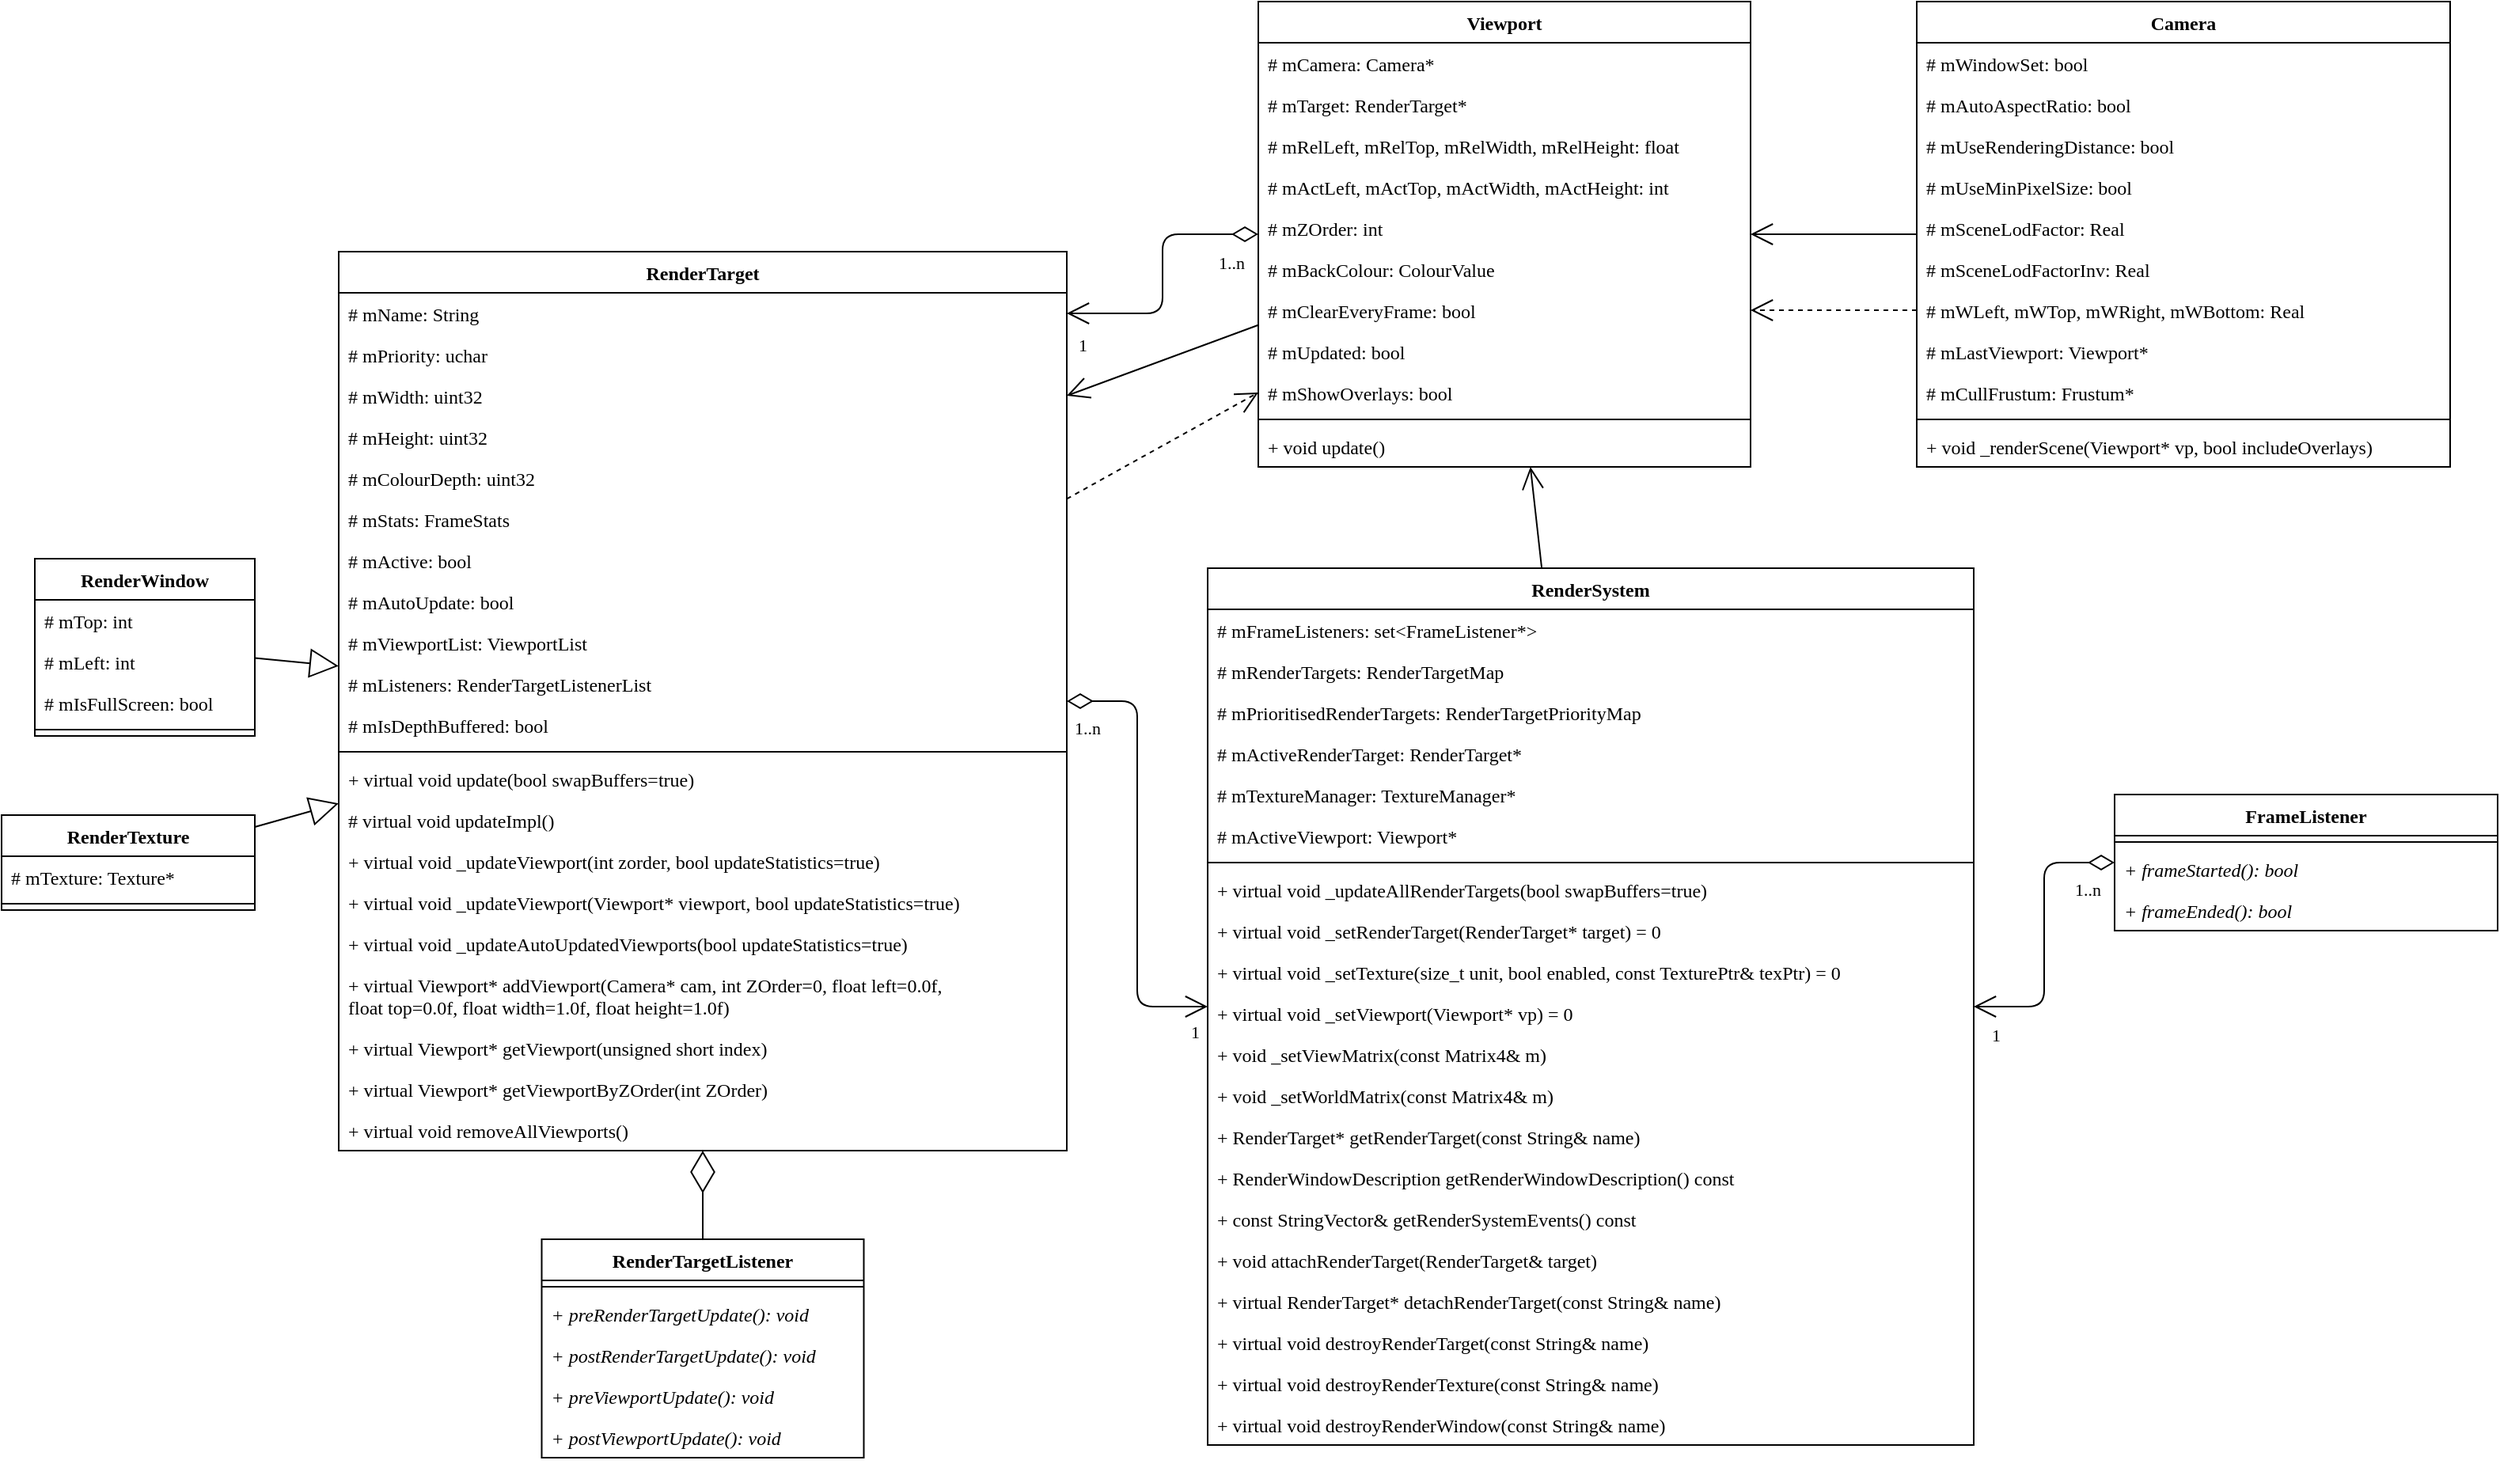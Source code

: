 <mxfile version="14.4.3" type="device" pages="3"><diagram id="BiNo-l15IRbBeQPfNW_7" name="Page-1"><mxGraphModel dx="1438" dy="1007" grid="0" gridSize="10" guides="1" tooltips="1" connect="1" arrows="1" fold="1" page="0" pageScale="1" pageWidth="827" pageHeight="1169" math="0" shadow="0"><root><mxCell id="0"/><mxCell id="1" parent="0"/><mxCell id="EFAGHVI5cjqfP5N_9qy2-1" value="RenderSystem" style="swimlane;fontStyle=1;align=center;verticalAlign=top;childLayout=stackLayout;horizontal=1;startSize=26;horizontalStack=0;resizeParent=1;resizeParentMax=0;resizeLast=0;collapsible=1;marginBottom=0;fontFamily=Comic Sans MS;" parent="1" vertex="1"><mxGeometry x="379" y="256" width="484" height="554" as="geometry"/></mxCell><mxCell id="EFAGHVI5cjqfP5N_9qy2-2" value="# mFrameListeners: set&lt;FrameListener*&gt;" style="text;strokeColor=none;fillColor=none;align=left;verticalAlign=top;spacingLeft=4;spacingRight=4;overflow=hidden;rotatable=0;points=[[0,0.5],[1,0.5]];portConstraint=eastwest;fontFamily=Comic Sans MS;" parent="EFAGHVI5cjqfP5N_9qy2-1" vertex="1"><mxGeometry y="26" width="484" height="26" as="geometry"/></mxCell><mxCell id="EFAGHVI5cjqfP5N_9qy2-5" value="# mRenderTargets: RenderTargetMap" style="text;strokeColor=none;fillColor=none;align=left;verticalAlign=top;spacingLeft=4;spacingRight=4;overflow=hidden;rotatable=0;points=[[0,0.5],[1,0.5]];portConstraint=eastwest;fontFamily=Comic Sans MS;" parent="EFAGHVI5cjqfP5N_9qy2-1" vertex="1"><mxGeometry y="52" width="484" height="26" as="geometry"/></mxCell><mxCell id="EFAGHVI5cjqfP5N_9qy2-6" value="# mPrioritisedRenderTargets: RenderTargetPriorityMap" style="text;strokeColor=none;fillColor=none;align=left;verticalAlign=top;spacingLeft=4;spacingRight=4;overflow=hidden;rotatable=0;points=[[0,0.5],[1,0.5]];portConstraint=eastwest;fontFamily=Comic Sans MS;" parent="EFAGHVI5cjqfP5N_9qy2-1" vertex="1"><mxGeometry y="78" width="484" height="26" as="geometry"/></mxCell><mxCell id="EFAGHVI5cjqfP5N_9qy2-7" value="# mActiveRenderTarget: RenderTarget*" style="text;strokeColor=none;fillColor=none;align=left;verticalAlign=top;spacingLeft=4;spacingRight=4;overflow=hidden;rotatable=0;points=[[0,0.5],[1,0.5]];portConstraint=eastwest;fontFamily=Comic Sans MS;" parent="EFAGHVI5cjqfP5N_9qy2-1" vertex="1"><mxGeometry y="104" width="484" height="26" as="geometry"/></mxCell><mxCell id="EFAGHVI5cjqfP5N_9qy2-8" value="# mTextureManager: TextureManager*" style="text;strokeColor=none;fillColor=none;align=left;verticalAlign=top;spacingLeft=4;spacingRight=4;overflow=hidden;rotatable=0;points=[[0,0.5],[1,0.5]];portConstraint=eastwest;fontFamily=Comic Sans MS;" parent="EFAGHVI5cjqfP5N_9qy2-1" vertex="1"><mxGeometry y="130" width="484" height="26" as="geometry"/></mxCell><mxCell id="EFAGHVI5cjqfP5N_9qy2-9" value="# mActiveViewport: Viewport*" style="text;strokeColor=none;fillColor=none;align=left;verticalAlign=top;spacingLeft=4;spacingRight=4;overflow=hidden;rotatable=0;points=[[0,0.5],[1,0.5]];portConstraint=eastwest;fontFamily=Comic Sans MS;" parent="EFAGHVI5cjqfP5N_9qy2-1" vertex="1"><mxGeometry y="156" width="484" height="26" as="geometry"/></mxCell><mxCell id="EFAGHVI5cjqfP5N_9qy2-3" value="" style="line;strokeWidth=1;fillColor=none;align=left;verticalAlign=middle;spacingTop=-1;spacingLeft=3;spacingRight=3;rotatable=0;labelPosition=right;points=[];portConstraint=eastwest;fontFamily=Comic Sans MS;" parent="EFAGHVI5cjqfP5N_9qy2-1" vertex="1"><mxGeometry y="182" width="484" height="8" as="geometry"/></mxCell><mxCell id="npY2oYqCf3CcDKUvpsxR-1" value="+ virtual void _updateAllRenderTargets(bool swapBuffers=true)" style="text;strokeColor=none;fillColor=none;align=left;verticalAlign=top;spacingLeft=4;spacingRight=4;overflow=hidden;rotatable=0;points=[[0,0.5],[1,0.5]];portConstraint=eastwest;fontStyle=0;fontFamily=Comic Sans MS;" parent="EFAGHVI5cjqfP5N_9qy2-1" vertex="1"><mxGeometry y="190" width="484" height="26" as="geometry"/></mxCell><mxCell id="npY2oYqCf3CcDKUvpsxR-32" value="+ virtual void _setRenderTarget(RenderTarget* target) = 0" style="text;strokeColor=none;fillColor=none;align=left;verticalAlign=top;spacingLeft=4;spacingRight=4;overflow=hidden;rotatable=0;points=[[0,0.5],[1,0.5]];portConstraint=eastwest;fontFamily=Comic Sans MS;" parent="EFAGHVI5cjqfP5N_9qy2-1" vertex="1"><mxGeometry y="216" width="484" height="26" as="geometry"/></mxCell><mxCell id="npY2oYqCf3CcDKUvpsxR-33" value="+ virtual void _setTexture(size_t unit, bool enabled, const TexturePtr&amp; texPtr) = 0" style="text;strokeColor=none;fillColor=none;align=left;verticalAlign=top;spacingLeft=4;spacingRight=4;overflow=hidden;rotatable=0;points=[[0,0.5],[1,0.5]];portConstraint=eastwest;fontFamily=Comic Sans MS;" parent="EFAGHVI5cjqfP5N_9qy2-1" vertex="1"><mxGeometry y="242" width="484" height="26" as="geometry"/></mxCell><mxCell id="npY2oYqCf3CcDKUvpsxR-34" value="+ virtual void _setViewport(Viewport* vp) = 0" style="text;strokeColor=none;fillColor=none;align=left;verticalAlign=top;spacingLeft=4;spacingRight=4;overflow=hidden;rotatable=0;points=[[0,0.5],[1,0.5]];portConstraint=eastwest;fontFamily=Comic Sans MS;" parent="EFAGHVI5cjqfP5N_9qy2-1" vertex="1"><mxGeometry y="268" width="484" height="26" as="geometry"/></mxCell><mxCell id="npY2oYqCf3CcDKUvpsxR-35" value="+ void _setViewMatrix(const Matrix4&amp; m)" style="text;strokeColor=none;fillColor=none;align=left;verticalAlign=top;spacingLeft=4;spacingRight=4;overflow=hidden;rotatable=0;points=[[0,0.5],[1,0.5]];portConstraint=eastwest;fontFamily=Comic Sans MS;" parent="EFAGHVI5cjqfP5N_9qy2-1" vertex="1"><mxGeometry y="294" width="484" height="26" as="geometry"/></mxCell><mxCell id="npY2oYqCf3CcDKUvpsxR-36" value="+ void _setWorldMatrix(const Matrix4&amp; m)" style="text;strokeColor=none;fillColor=none;align=left;verticalAlign=top;spacingLeft=4;spacingRight=4;overflow=hidden;rotatable=0;points=[[0,0.5],[1,0.5]];portConstraint=eastwest;fontFamily=Comic Sans MS;" parent="EFAGHVI5cjqfP5N_9qy2-1" vertex="1"><mxGeometry y="320" width="484" height="26" as="geometry"/></mxCell><mxCell id="npY2oYqCf3CcDKUvpsxR-37" value="+ RenderTarget* getRenderTarget(const String&amp; name)" style="text;strokeColor=none;fillColor=none;align=left;verticalAlign=top;spacingLeft=4;spacingRight=4;overflow=hidden;rotatable=0;points=[[0,0.5],[1,0.5]];portConstraint=eastwest;fontFamily=Comic Sans MS;" parent="EFAGHVI5cjqfP5N_9qy2-1" vertex="1"><mxGeometry y="346" width="484" height="26" as="geometry"/></mxCell><mxCell id="npY2oYqCf3CcDKUvpsxR-38" value="+ RenderWindowDescription getRenderWindowDescription() const" style="text;strokeColor=none;fillColor=none;align=left;verticalAlign=top;spacingLeft=4;spacingRight=4;overflow=hidden;rotatable=0;points=[[0,0.5],[1,0.5]];portConstraint=eastwest;fontFamily=Comic Sans MS;" parent="EFAGHVI5cjqfP5N_9qy2-1" vertex="1"><mxGeometry y="372" width="484" height="26" as="geometry"/></mxCell><mxCell id="npY2oYqCf3CcDKUvpsxR-39" value="+ const StringVector&amp; getRenderSystemEvents() const" style="text;strokeColor=none;fillColor=none;align=left;verticalAlign=top;spacingLeft=4;spacingRight=4;overflow=hidden;rotatable=0;points=[[0,0.5],[1,0.5]];portConstraint=eastwest;fontFamily=Comic Sans MS;" parent="EFAGHVI5cjqfP5N_9qy2-1" vertex="1"><mxGeometry y="398" width="484" height="26" as="geometry"/></mxCell><mxCell id="npY2oYqCf3CcDKUvpsxR-40" value="+ void attachRenderTarget(RenderTarget&amp; target)" style="text;strokeColor=none;fillColor=none;align=left;verticalAlign=top;spacingLeft=4;spacingRight=4;overflow=hidden;rotatable=0;points=[[0,0.5],[1,0.5]];portConstraint=eastwest;fontFamily=Comic Sans MS;" parent="EFAGHVI5cjqfP5N_9qy2-1" vertex="1"><mxGeometry y="424" width="484" height="26" as="geometry"/></mxCell><mxCell id="npY2oYqCf3CcDKUvpsxR-44" value="+ virtual RenderTarget* detachRenderTarget(const String&amp; name)" style="text;strokeColor=none;fillColor=none;align=left;verticalAlign=top;spacingLeft=4;spacingRight=4;overflow=hidden;rotatable=0;points=[[0,0.5],[1,0.5]];portConstraint=eastwest;fontFamily=Comic Sans MS;" parent="EFAGHVI5cjqfP5N_9qy2-1" vertex="1"><mxGeometry y="450" width="484" height="26" as="geometry"/></mxCell><mxCell id="npY2oYqCf3CcDKUvpsxR-41" value="+ virtual void destroyRenderTarget(const String&amp; name)" style="text;strokeColor=none;fillColor=none;align=left;verticalAlign=top;spacingLeft=4;spacingRight=4;overflow=hidden;rotatable=0;points=[[0,0.5],[1,0.5]];portConstraint=eastwest;fontFamily=Comic Sans MS;" parent="EFAGHVI5cjqfP5N_9qy2-1" vertex="1"><mxGeometry y="476" width="484" height="26" as="geometry"/></mxCell><mxCell id="npY2oYqCf3CcDKUvpsxR-42" value="+ virtual void destroyRenderTexture(const String&amp; name)" style="text;strokeColor=none;fillColor=none;align=left;verticalAlign=top;spacingLeft=4;spacingRight=4;overflow=hidden;rotatable=0;points=[[0,0.5],[1,0.5]];portConstraint=eastwest;fontFamily=Comic Sans MS;" parent="EFAGHVI5cjqfP5N_9qy2-1" vertex="1"><mxGeometry y="502" width="484" height="26" as="geometry"/></mxCell><mxCell id="npY2oYqCf3CcDKUvpsxR-43" value="+ virtual void destroyRenderWindow(const String&amp; name)" style="text;strokeColor=none;fillColor=none;align=left;verticalAlign=top;spacingLeft=4;spacingRight=4;overflow=hidden;rotatable=0;points=[[0,0.5],[1,0.5]];portConstraint=eastwest;fontFamily=Comic Sans MS;" parent="EFAGHVI5cjqfP5N_9qy2-1" vertex="1"><mxGeometry y="528" width="484" height="26" as="geometry"/></mxCell><mxCell id="EFAGHVI5cjqfP5N_9qy2-10" value="FrameListener" style="swimlane;fontStyle=1;align=center;verticalAlign=top;childLayout=stackLayout;horizontal=1;startSize=26;horizontalStack=0;resizeParent=1;resizeParentMax=0;resizeLast=0;collapsible=1;marginBottom=0;fontFamily=Comic Sans MS;" parent="1" vertex="1"><mxGeometry x="952" y="399" width="242" height="86" as="geometry"/></mxCell><mxCell id="EFAGHVI5cjqfP5N_9qy2-12" value="" style="line;strokeWidth=1;fillColor=none;align=left;verticalAlign=middle;spacingTop=-1;spacingLeft=3;spacingRight=3;rotatable=0;labelPosition=right;points=[];portConstraint=eastwest;fontFamily=Comic Sans MS;" parent="EFAGHVI5cjqfP5N_9qy2-10" vertex="1"><mxGeometry y="26" width="242" height="8" as="geometry"/></mxCell><mxCell id="EFAGHVI5cjqfP5N_9qy2-13" value="+ frameStarted(): bool" style="text;strokeColor=none;fillColor=none;align=left;verticalAlign=top;spacingLeft=4;spacingRight=4;overflow=hidden;rotatable=0;points=[[0,0.5],[1,0.5]];portConstraint=eastwest;fontStyle=2;fontFamily=Comic Sans MS;" parent="EFAGHVI5cjqfP5N_9qy2-10" vertex="1"><mxGeometry y="34" width="242" height="26" as="geometry"/></mxCell><mxCell id="EFAGHVI5cjqfP5N_9qy2-19" value="+ frameEnded(): bool" style="text;strokeColor=none;fillColor=none;align=left;verticalAlign=top;spacingLeft=4;spacingRight=4;overflow=hidden;rotatable=0;points=[[0,0.5],[1,0.5]];portConstraint=eastwest;fontStyle=2;fontFamily=Comic Sans MS;" parent="EFAGHVI5cjqfP5N_9qy2-10" vertex="1"><mxGeometry y="60" width="242" height="26" as="geometry"/></mxCell><mxCell id="EFAGHVI5cjqfP5N_9qy2-15" value="" style="endArrow=open;html=1;endSize=12;startArrow=diamondThin;startSize=14;startFill=0;edgeStyle=orthogonalEdgeStyle;fontFamily=Comic Sans MS;" parent="1" source="EFAGHVI5cjqfP5N_9qy2-10" target="EFAGHVI5cjqfP5N_9qy2-1" edge="1"><mxGeometry relative="1" as="geometry"><mxPoint x="332" y="512" as="sourcePoint"/><mxPoint x="492" y="512" as="targetPoint"/></mxGeometry></mxCell><mxCell id="EFAGHVI5cjqfP5N_9qy2-16" value="1..n" style="edgeLabel;resizable=0;html=1;align=left;verticalAlign=top;fontFamily=Comic Sans MS;" parent="EFAGHVI5cjqfP5N_9qy2-15" connectable="0" vertex="1"><mxGeometry x="-1" relative="1" as="geometry"><mxPoint x="-27" y="4" as="offset"/></mxGeometry></mxCell><mxCell id="EFAGHVI5cjqfP5N_9qy2-17" value="1" style="edgeLabel;resizable=0;html=1;align=right;verticalAlign=top;fontFamily=Comic Sans MS;" parent="EFAGHVI5cjqfP5N_9qy2-15" connectable="0" vertex="1"><mxGeometry x="1" relative="1" as="geometry"><mxPoint x="17.14" y="5" as="offset"/></mxGeometry></mxCell><mxCell id="EFAGHVI5cjqfP5N_9qy2-20" value="RenderTarget" style="swimlane;fontStyle=1;align=center;verticalAlign=top;childLayout=stackLayout;horizontal=1;startSize=26;horizontalStack=0;resizeParent=1;resizeParentMax=0;resizeLast=0;collapsible=1;marginBottom=0;fontFamily=Comic Sans MS;" parent="1" vertex="1"><mxGeometry x="-170" y="56" width="460" height="568" as="geometry"/></mxCell><mxCell id="npY2oYqCf3CcDKUvpsxR-7" value="# mName: String" style="text;strokeColor=none;fillColor=none;align=left;verticalAlign=top;spacingLeft=4;spacingRight=4;overflow=hidden;rotatable=0;points=[[0,0.5],[1,0.5]];portConstraint=eastwest;fontFamily=Comic Sans MS;" parent="EFAGHVI5cjqfP5N_9qy2-20" vertex="1"><mxGeometry y="26" width="460" height="26" as="geometry"/></mxCell><mxCell id="EFAGHVI5cjqfP5N_9qy2-24" value="# mPriority: uchar" style="text;strokeColor=none;fillColor=none;align=left;verticalAlign=top;spacingLeft=4;spacingRight=4;overflow=hidden;rotatable=0;points=[[0,0.5],[1,0.5]];portConstraint=eastwest;fontFamily=Comic Sans MS;" parent="EFAGHVI5cjqfP5N_9qy2-20" vertex="1"><mxGeometry y="52" width="460" height="26" as="geometry"/></mxCell><mxCell id="EFAGHVI5cjqfP5N_9qy2-25" value="# mWidth: uint32" style="text;strokeColor=none;fillColor=none;align=left;verticalAlign=top;spacingLeft=4;spacingRight=4;overflow=hidden;rotatable=0;points=[[0,0.5],[1,0.5]];portConstraint=eastwest;fontFamily=Comic Sans MS;" parent="EFAGHVI5cjqfP5N_9qy2-20" vertex="1"><mxGeometry y="78" width="460" height="26" as="geometry"/></mxCell><mxCell id="EFAGHVI5cjqfP5N_9qy2-26" value="# mHeight: uint32" style="text;strokeColor=none;fillColor=none;align=left;verticalAlign=top;spacingLeft=4;spacingRight=4;overflow=hidden;rotatable=0;points=[[0,0.5],[1,0.5]];portConstraint=eastwest;fontFamily=Comic Sans MS;" parent="EFAGHVI5cjqfP5N_9qy2-20" vertex="1"><mxGeometry y="104" width="460" height="26" as="geometry"/></mxCell><mxCell id="EFAGHVI5cjqfP5N_9qy2-27" value="# mColourDepth: uint32" style="text;strokeColor=none;fillColor=none;align=left;verticalAlign=top;spacingLeft=4;spacingRight=4;overflow=hidden;rotatable=0;points=[[0,0.5],[1,0.5]];portConstraint=eastwest;fontFamily=Comic Sans MS;" parent="EFAGHVI5cjqfP5N_9qy2-20" vertex="1"><mxGeometry y="130" width="460" height="26" as="geometry"/></mxCell><mxCell id="npY2oYqCf3CcDKUvpsxR-8" value="# mStats: FrameStats" style="text;strokeColor=none;fillColor=none;align=left;verticalAlign=top;spacingLeft=4;spacingRight=4;overflow=hidden;rotatable=0;points=[[0,0.5],[1,0.5]];portConstraint=eastwest;fontFamily=Comic Sans MS;" parent="EFAGHVI5cjqfP5N_9qy2-20" vertex="1"><mxGeometry y="156" width="460" height="26" as="geometry"/></mxCell><mxCell id="npY2oYqCf3CcDKUvpsxR-9" value="# mActive: bool" style="text;strokeColor=none;fillColor=none;align=left;verticalAlign=top;spacingLeft=4;spacingRight=4;overflow=hidden;rotatable=0;points=[[0,0.5],[1,0.5]];portConstraint=eastwest;fontFamily=Comic Sans MS;" parent="EFAGHVI5cjqfP5N_9qy2-20" vertex="1"><mxGeometry y="182" width="460" height="26" as="geometry"/></mxCell><mxCell id="npY2oYqCf3CcDKUvpsxR-10" value="# mAutoUpdate: bool" style="text;strokeColor=none;fillColor=none;align=left;verticalAlign=top;spacingLeft=4;spacingRight=4;overflow=hidden;rotatable=0;points=[[0,0.5],[1,0.5]];portConstraint=eastwest;fontFamily=Comic Sans MS;" parent="EFAGHVI5cjqfP5N_9qy2-20" vertex="1"><mxGeometry y="208" width="460" height="26" as="geometry"/></mxCell><mxCell id="npY2oYqCf3CcDKUvpsxR-11" value="# mViewportList: ViewportList" style="text;strokeColor=none;fillColor=none;align=left;verticalAlign=top;spacingLeft=4;spacingRight=4;overflow=hidden;rotatable=0;points=[[0,0.5],[1,0.5]];portConstraint=eastwest;fontFamily=Comic Sans MS;" parent="EFAGHVI5cjqfP5N_9qy2-20" vertex="1"><mxGeometry y="234" width="460" height="26" as="geometry"/></mxCell><mxCell id="EFAGHVI5cjqfP5N_9qy2-21" value="# mListeners: RenderTargetListenerList" style="text;strokeColor=none;fillColor=none;align=left;verticalAlign=top;spacingLeft=4;spacingRight=4;overflow=hidden;rotatable=0;points=[[0,0.5],[1,0.5]];portConstraint=eastwest;fontFamily=Comic Sans MS;" parent="EFAGHVI5cjqfP5N_9qy2-20" vertex="1"><mxGeometry y="260" width="460" height="26" as="geometry"/></mxCell><mxCell id="EFAGHVI5cjqfP5N_9qy2-28" value="# mIsDepthBuffered: bool" style="text;strokeColor=none;fillColor=none;align=left;verticalAlign=top;spacingLeft=4;spacingRight=4;overflow=hidden;rotatable=0;points=[[0,0.5],[1,0.5]];portConstraint=eastwest;fontFamily=Comic Sans MS;" parent="EFAGHVI5cjqfP5N_9qy2-20" vertex="1"><mxGeometry y="286" width="460" height="26" as="geometry"/></mxCell><mxCell id="EFAGHVI5cjqfP5N_9qy2-22" value="" style="line;strokeWidth=1;fillColor=none;align=left;verticalAlign=middle;spacingTop=-1;spacingLeft=3;spacingRight=3;rotatable=0;labelPosition=right;points=[];portConstraint=eastwest;fontFamily=Comic Sans MS;" parent="EFAGHVI5cjqfP5N_9qy2-20" vertex="1"><mxGeometry y="312" width="460" height="8" as="geometry"/></mxCell><mxCell id="npY2oYqCf3CcDKUvpsxR-2" value="+ virtual void update(bool swapBuffers=true)" style="text;strokeColor=none;fillColor=none;align=left;verticalAlign=top;spacingLeft=4;spacingRight=4;overflow=hidden;rotatable=0;points=[[0,0.5],[1,0.5]];portConstraint=eastwest;fontStyle=0;fontFamily=Comic Sans MS;" parent="EFAGHVI5cjqfP5N_9qy2-20" vertex="1"><mxGeometry y="320" width="460" height="26" as="geometry"/></mxCell><mxCell id="npY2oYqCf3CcDKUvpsxR-6" value="# virtual void updateImpl()" style="text;strokeColor=none;fillColor=none;align=left;verticalAlign=top;spacingLeft=4;spacingRight=4;overflow=hidden;rotatable=0;points=[[0,0.5],[1,0.5]];portConstraint=eastwest;fontFamily=Comic Sans MS;" parent="EFAGHVI5cjqfP5N_9qy2-20" vertex="1"><mxGeometry y="346" width="460" height="26" as="geometry"/></mxCell><mxCell id="npY2oYqCf3CcDKUvpsxR-3" value="+ virtual void _updateViewport(int zorder, bool updateStatistics=true)" style="text;strokeColor=none;fillColor=none;align=left;verticalAlign=top;spacingLeft=4;spacingRight=4;overflow=hidden;rotatable=0;points=[[0,0.5],[1,0.5]];portConstraint=eastwest;fontStyle=0;fontFamily=Comic Sans MS;" parent="EFAGHVI5cjqfP5N_9qy2-20" vertex="1"><mxGeometry y="372" width="460" height="26" as="geometry"/></mxCell><mxCell id="npY2oYqCf3CcDKUvpsxR-4" value="+ virtual void _updateViewport(Viewport* viewport, bool updateStatistics=true)" style="text;strokeColor=none;fillColor=none;align=left;verticalAlign=top;spacingLeft=4;spacingRight=4;overflow=hidden;rotatable=0;points=[[0,0.5],[1,0.5]];portConstraint=eastwest;fontStyle=0;fontFamily=Comic Sans MS;" parent="EFAGHVI5cjqfP5N_9qy2-20" vertex="1"><mxGeometry y="398" width="460" height="26" as="geometry"/></mxCell><mxCell id="npY2oYqCf3CcDKUvpsxR-5" value="+ virtual void _updateAutoUpdatedViewports(bool updateStatistics=true)" style="text;strokeColor=none;fillColor=none;align=left;verticalAlign=top;spacingLeft=4;spacingRight=4;overflow=hidden;rotatable=0;points=[[0,0.5],[1,0.5]];portConstraint=eastwest;fontFamily=Comic Sans MS;" parent="EFAGHVI5cjqfP5N_9qy2-20" vertex="1"><mxGeometry y="424" width="460" height="26" as="geometry"/></mxCell><mxCell id="npY2oYqCf3CcDKUvpsxR-45" value="+ virtual Viewport* addViewport(Camera* cam, int ZOrder=0, float left=0.0f, &#10;float top=0.0f, float width=1.0f, float height=1.0f)" style="text;strokeColor=none;fillColor=none;align=left;verticalAlign=top;spacingLeft=4;spacingRight=4;overflow=hidden;rotatable=0;points=[[0,0.5],[1,0.5]];portConstraint=eastwest;fontFamily=Comic Sans MS;" parent="EFAGHVI5cjqfP5N_9qy2-20" vertex="1"><mxGeometry y="450" width="460" height="40" as="geometry"/></mxCell><mxCell id="npY2oYqCf3CcDKUvpsxR-46" value="+ virtual Viewport* getViewport(unsigned short index)" style="text;strokeColor=none;fillColor=none;align=left;verticalAlign=top;spacingLeft=4;spacingRight=4;overflow=hidden;rotatable=0;points=[[0,0.5],[1,0.5]];portConstraint=eastwest;fontFamily=Comic Sans MS;" parent="EFAGHVI5cjqfP5N_9qy2-20" vertex="1"><mxGeometry y="490" width="460" height="26" as="geometry"/></mxCell><mxCell id="npY2oYqCf3CcDKUvpsxR-47" value="+ virtual Viewport* getViewportByZOrder(int ZOrder)" style="text;strokeColor=none;fillColor=none;align=left;verticalAlign=top;spacingLeft=4;spacingRight=4;overflow=hidden;rotatable=0;points=[[0,0.5],[1,0.5]];portConstraint=eastwest;fontFamily=Comic Sans MS;" parent="EFAGHVI5cjqfP5N_9qy2-20" vertex="1"><mxGeometry y="516" width="460" height="26" as="geometry"/></mxCell><mxCell id="npY2oYqCf3CcDKUvpsxR-48" value="+ virtual void removeAllViewports()" style="text;strokeColor=none;fillColor=none;align=left;verticalAlign=top;spacingLeft=4;spacingRight=4;overflow=hidden;rotatable=0;points=[[0,0.5],[1,0.5]];portConstraint=eastwest;fontFamily=Comic Sans MS;" parent="EFAGHVI5cjqfP5N_9qy2-20" vertex="1"><mxGeometry y="542" width="460" height="26" as="geometry"/></mxCell><mxCell id="EFAGHVI5cjqfP5N_9qy2-29" value="" style="endArrow=open;html=1;endSize=12;startArrow=diamondThin;startSize=14;startFill=0;edgeStyle=orthogonalEdgeStyle;fontFamily=Comic Sans MS;" parent="1" source="EFAGHVI5cjqfP5N_9qy2-20" target="EFAGHVI5cjqfP5N_9qy2-1" edge="1"><mxGeometry relative="1" as="geometry"><mxPoint x="158" y="422" as="sourcePoint"/><mxPoint x="318" y="422" as="targetPoint"/></mxGeometry></mxCell><mxCell id="EFAGHVI5cjqfP5N_9qy2-30" value="1..n" style="edgeLabel;resizable=0;html=1;align=left;verticalAlign=top;fontFamily=Comic Sans MS;" parent="EFAGHVI5cjqfP5N_9qy2-29" connectable="0" vertex="1"><mxGeometry x="-1" relative="1" as="geometry"><mxPoint x="3" y="4" as="offset"/></mxGeometry></mxCell><mxCell id="EFAGHVI5cjqfP5N_9qy2-31" value="1" style="edgeLabel;resizable=0;html=1;align=right;verticalAlign=top;fontFamily=Comic Sans MS;" parent="EFAGHVI5cjqfP5N_9qy2-29" connectable="0" vertex="1"><mxGeometry x="1" relative="1" as="geometry"><mxPoint x="-5" y="3" as="offset"/></mxGeometry></mxCell><mxCell id="EFAGHVI5cjqfP5N_9qy2-32" value="Viewport" style="swimlane;fontStyle=1;align=center;verticalAlign=top;childLayout=stackLayout;horizontal=1;startSize=26;horizontalStack=0;resizeParent=1;resizeParentMax=0;resizeLast=0;collapsible=1;marginBottom=0;fontFamily=Comic Sans MS;" parent="1" vertex="1"><mxGeometry x="411" y="-102" width="311" height="294" as="geometry"/></mxCell><mxCell id="EFAGHVI5cjqfP5N_9qy2-33" value="# mCamera: Camera*" style="text;strokeColor=none;fillColor=none;align=left;verticalAlign=top;spacingLeft=4;spacingRight=4;overflow=hidden;rotatable=0;points=[[0,0.5],[1,0.5]];portConstraint=eastwest;fontFamily=Comic Sans MS;" parent="EFAGHVI5cjqfP5N_9qy2-32" vertex="1"><mxGeometry y="26" width="311" height="26" as="geometry"/></mxCell><mxCell id="EFAGHVI5cjqfP5N_9qy2-36" value="# mTarget: RenderTarget*" style="text;strokeColor=none;fillColor=none;align=left;verticalAlign=top;spacingLeft=4;spacingRight=4;overflow=hidden;rotatable=0;points=[[0,0.5],[1,0.5]];portConstraint=eastwest;fontFamily=Comic Sans MS;" parent="EFAGHVI5cjqfP5N_9qy2-32" vertex="1"><mxGeometry y="52" width="311" height="26" as="geometry"/></mxCell><mxCell id="EFAGHVI5cjqfP5N_9qy2-37" value="# mRelLeft, mRelTop, mRelWidth, mRelHeight: float" style="text;strokeColor=none;fillColor=none;align=left;verticalAlign=top;spacingLeft=4;spacingRight=4;overflow=hidden;rotatable=0;points=[[0,0.5],[1,0.5]];portConstraint=eastwest;fontFamily=Comic Sans MS;" parent="EFAGHVI5cjqfP5N_9qy2-32" vertex="1"><mxGeometry y="78" width="311" height="26" as="geometry"/></mxCell><mxCell id="EFAGHVI5cjqfP5N_9qy2-38" value="# mActLeft, mActTop, mActWidth, mActHeight: int" style="text;strokeColor=none;fillColor=none;align=left;verticalAlign=top;spacingLeft=4;spacingRight=4;overflow=hidden;rotatable=0;points=[[0,0.5],[1,0.5]];portConstraint=eastwest;fontFamily=Comic Sans MS;" parent="EFAGHVI5cjqfP5N_9qy2-32" vertex="1"><mxGeometry y="104" width="311" height="26" as="geometry"/></mxCell><mxCell id="EFAGHVI5cjqfP5N_9qy2-39" value="# mZOrder: int" style="text;strokeColor=none;fillColor=none;align=left;verticalAlign=top;spacingLeft=4;spacingRight=4;overflow=hidden;rotatable=0;points=[[0,0.5],[1,0.5]];portConstraint=eastwest;fontFamily=Comic Sans MS;" parent="EFAGHVI5cjqfP5N_9qy2-32" vertex="1"><mxGeometry y="130" width="311" height="26" as="geometry"/></mxCell><mxCell id="EFAGHVI5cjqfP5N_9qy2-40" value="# mBackColour: ColourValue" style="text;strokeColor=none;fillColor=none;align=left;verticalAlign=top;spacingLeft=4;spacingRight=4;overflow=hidden;rotatable=0;points=[[0,0.5],[1,0.5]];portConstraint=eastwest;fontFamily=Comic Sans MS;" parent="EFAGHVI5cjqfP5N_9qy2-32" vertex="1"><mxGeometry y="156" width="311" height="26" as="geometry"/></mxCell><mxCell id="EFAGHVI5cjqfP5N_9qy2-41" value="# mClearEveryFrame: bool" style="text;strokeColor=none;fillColor=none;align=left;verticalAlign=top;spacingLeft=4;spacingRight=4;overflow=hidden;rotatable=0;points=[[0,0.5],[1,0.5]];portConstraint=eastwest;fontFamily=Comic Sans MS;" parent="EFAGHVI5cjqfP5N_9qy2-32" vertex="1"><mxGeometry y="182" width="311" height="26" as="geometry"/></mxCell><mxCell id="EFAGHVI5cjqfP5N_9qy2-42" value="# mUpdated: bool" style="text;strokeColor=none;fillColor=none;align=left;verticalAlign=top;spacingLeft=4;spacingRight=4;overflow=hidden;rotatable=0;points=[[0,0.5],[1,0.5]];portConstraint=eastwest;fontFamily=Comic Sans MS;" parent="EFAGHVI5cjqfP5N_9qy2-32" vertex="1"><mxGeometry y="208" width="311" height="26" as="geometry"/></mxCell><mxCell id="EFAGHVI5cjqfP5N_9qy2-43" value="# mShowOverlays: bool" style="text;strokeColor=none;fillColor=none;align=left;verticalAlign=top;spacingLeft=4;spacingRight=4;overflow=hidden;rotatable=0;points=[[0,0.5],[1,0.5]];portConstraint=eastwest;fontFamily=Comic Sans MS;" parent="EFAGHVI5cjqfP5N_9qy2-32" vertex="1"><mxGeometry y="234" width="311" height="26" as="geometry"/></mxCell><mxCell id="EFAGHVI5cjqfP5N_9qy2-34" value="" style="line;strokeWidth=1;fillColor=none;align=left;verticalAlign=middle;spacingTop=-1;spacingLeft=3;spacingRight=3;rotatable=0;labelPosition=right;points=[];portConstraint=eastwest;fontFamily=Comic Sans MS;" parent="EFAGHVI5cjqfP5N_9qy2-32" vertex="1"><mxGeometry y="260" width="311" height="8" as="geometry"/></mxCell><mxCell id="npY2oYqCf3CcDKUvpsxR-31" value="+ void update()" style="text;strokeColor=none;fillColor=none;align=left;verticalAlign=top;spacingLeft=4;spacingRight=4;overflow=hidden;rotatable=0;points=[[0,0.5],[1,0.5]];portConstraint=eastwest;fontFamily=Comic Sans MS;" parent="EFAGHVI5cjqfP5N_9qy2-32" vertex="1"><mxGeometry y="268" width="311" height="26" as="geometry"/></mxCell><mxCell id="EFAGHVI5cjqfP5N_9qy2-44" value="" style="endArrow=open;endFill=1;endSize=12;html=1;fontFamily=Comic Sans MS;" parent="1" source="EFAGHVI5cjqfP5N_9qy2-1" target="EFAGHVI5cjqfP5N_9qy2-32" edge="1"><mxGeometry width="160" relative="1" as="geometry"><mxPoint x="345" y="149" as="sourcePoint"/><mxPoint x="505" y="149" as="targetPoint"/></mxGeometry></mxCell><mxCell id="EFAGHVI5cjqfP5N_9qy2-45" value="RenderWindow" style="swimlane;fontStyle=1;align=center;verticalAlign=top;childLayout=stackLayout;horizontal=1;startSize=26;horizontalStack=0;resizeParent=1;resizeParentMax=0;resizeLast=0;collapsible=1;marginBottom=0;fontFamily=Comic Sans MS;" parent="1" vertex="1"><mxGeometry x="-362" y="250" width="139" height="112" as="geometry"/></mxCell><mxCell id="EFAGHVI5cjqfP5N_9qy2-46" value="# mTop: int" style="text;strokeColor=none;fillColor=none;align=left;verticalAlign=top;spacingLeft=4;spacingRight=4;overflow=hidden;rotatable=0;points=[[0,0.5],[1,0.5]];portConstraint=eastwest;fontFamily=Comic Sans MS;" parent="EFAGHVI5cjqfP5N_9qy2-45" vertex="1"><mxGeometry y="26" width="139" height="26" as="geometry"/></mxCell><mxCell id="EFAGHVI5cjqfP5N_9qy2-49" value="# mLeft: int" style="text;strokeColor=none;fillColor=none;align=left;verticalAlign=top;spacingLeft=4;spacingRight=4;overflow=hidden;rotatable=0;points=[[0,0.5],[1,0.5]];portConstraint=eastwest;fontFamily=Comic Sans MS;" parent="EFAGHVI5cjqfP5N_9qy2-45" vertex="1"><mxGeometry y="52" width="139" height="26" as="geometry"/></mxCell><mxCell id="EFAGHVI5cjqfP5N_9qy2-50" value="# mIsFullScreen: bool" style="text;strokeColor=none;fillColor=none;align=left;verticalAlign=top;spacingLeft=4;spacingRight=4;overflow=hidden;rotatable=0;points=[[0,0.5],[1,0.5]];portConstraint=eastwest;fontFamily=Comic Sans MS;" parent="EFAGHVI5cjqfP5N_9qy2-45" vertex="1"><mxGeometry y="78" width="139" height="26" as="geometry"/></mxCell><mxCell id="EFAGHVI5cjqfP5N_9qy2-47" value="" style="line;strokeWidth=1;fillColor=none;align=left;verticalAlign=middle;spacingTop=-1;spacingLeft=3;spacingRight=3;rotatable=0;labelPosition=right;points=[];portConstraint=eastwest;fontFamily=Comic Sans MS;" parent="EFAGHVI5cjqfP5N_9qy2-45" vertex="1"><mxGeometry y="104" width="139" height="8" as="geometry"/></mxCell><mxCell id="EFAGHVI5cjqfP5N_9qy2-51" value="RenderTexture" style="swimlane;fontStyle=1;align=center;verticalAlign=top;childLayout=stackLayout;horizontal=1;startSize=26;horizontalStack=0;resizeParent=1;resizeParentMax=0;resizeLast=0;collapsible=1;marginBottom=0;fontFamily=Comic Sans MS;" parent="1" vertex="1"><mxGeometry x="-383" y="412" width="160" height="60" as="geometry"/></mxCell><mxCell id="EFAGHVI5cjqfP5N_9qy2-52" value="# mTexture: Texture*" style="text;strokeColor=none;fillColor=none;align=left;verticalAlign=top;spacingLeft=4;spacingRight=4;overflow=hidden;rotatable=0;points=[[0,0.5],[1,0.5]];portConstraint=eastwest;fontFamily=Comic Sans MS;" parent="EFAGHVI5cjqfP5N_9qy2-51" vertex="1"><mxGeometry y="26" width="160" height="26" as="geometry"/></mxCell><mxCell id="EFAGHVI5cjqfP5N_9qy2-53" value="" style="line;strokeWidth=1;fillColor=none;align=left;verticalAlign=middle;spacingTop=-1;spacingLeft=3;spacingRight=3;rotatable=0;labelPosition=right;points=[];portConstraint=eastwest;fontFamily=Comic Sans MS;" parent="EFAGHVI5cjqfP5N_9qy2-51" vertex="1"><mxGeometry y="52" width="160" height="8" as="geometry"/></mxCell><mxCell id="EFAGHVI5cjqfP5N_9qy2-55" value="RenderTargetListener" style="swimlane;fontStyle=1;align=center;verticalAlign=top;childLayout=stackLayout;horizontal=1;startSize=26;horizontalStack=0;resizeParent=1;resizeParentMax=0;resizeLast=0;collapsible=1;marginBottom=0;fontFamily=Comic Sans MS;" parent="1" vertex="1"><mxGeometry x="-41.75" y="680" width="203.5" height="138" as="geometry"/></mxCell><mxCell id="EFAGHVI5cjqfP5N_9qy2-57" value="" style="line;strokeWidth=1;fillColor=none;align=left;verticalAlign=middle;spacingTop=-1;spacingLeft=3;spacingRight=3;rotatable=0;labelPosition=right;points=[];portConstraint=eastwest;fontFamily=Comic Sans MS;" parent="EFAGHVI5cjqfP5N_9qy2-55" vertex="1"><mxGeometry y="26" width="203.5" height="8" as="geometry"/></mxCell><mxCell id="EFAGHVI5cjqfP5N_9qy2-58" value="+ preRenderTargetUpdate(): void" style="text;strokeColor=none;fillColor=none;align=left;verticalAlign=top;spacingLeft=4;spacingRight=4;overflow=hidden;rotatable=0;points=[[0,0.5],[1,0.5]];portConstraint=eastwest;fontStyle=2;fontFamily=Comic Sans MS;" parent="EFAGHVI5cjqfP5N_9qy2-55" vertex="1"><mxGeometry y="34" width="203.5" height="26" as="geometry"/></mxCell><mxCell id="EFAGHVI5cjqfP5N_9qy2-59" value="+ postRenderTargetUpdate(): void" style="text;strokeColor=none;fillColor=none;align=left;verticalAlign=top;spacingLeft=4;spacingRight=4;overflow=hidden;rotatable=0;points=[[0,0.5],[1,0.5]];portConstraint=eastwest;fontStyle=2;fontFamily=Comic Sans MS;" parent="EFAGHVI5cjqfP5N_9qy2-55" vertex="1"><mxGeometry y="60" width="203.5" height="26" as="geometry"/></mxCell><mxCell id="EFAGHVI5cjqfP5N_9qy2-60" value="+ preViewportUpdate(): void" style="text;strokeColor=none;fillColor=none;align=left;verticalAlign=top;spacingLeft=4;spacingRight=4;overflow=hidden;rotatable=0;points=[[0,0.5],[1,0.5]];portConstraint=eastwest;fontStyle=2;fontFamily=Comic Sans MS;" parent="EFAGHVI5cjqfP5N_9qy2-55" vertex="1"><mxGeometry y="86" width="203.5" height="26" as="geometry"/></mxCell><mxCell id="EFAGHVI5cjqfP5N_9qy2-61" value="+ postViewportUpdate(): void" style="text;strokeColor=none;fillColor=none;align=left;verticalAlign=top;spacingLeft=4;spacingRight=4;overflow=hidden;rotatable=0;points=[[0,0.5],[1,0.5]];portConstraint=eastwest;fontStyle=2;fontFamily=Comic Sans MS;" parent="EFAGHVI5cjqfP5N_9qy2-55" vertex="1"><mxGeometry y="112" width="203.5" height="26" as="geometry"/></mxCell><mxCell id="EFAGHVI5cjqfP5N_9qy2-62" value="" style="endArrow=block;endSize=16;endFill=0;html=1;fontFamily=Comic Sans MS;" parent="1" source="EFAGHVI5cjqfP5N_9qy2-45" target="EFAGHVI5cjqfP5N_9qy2-20" edge="1"><mxGeometry width="160" relative="1" as="geometry"><mxPoint x="-138" y="349" as="sourcePoint"/><mxPoint x="22" y="349" as="targetPoint"/></mxGeometry></mxCell><mxCell id="EFAGHVI5cjqfP5N_9qy2-63" value="" style="endArrow=block;endSize=16;endFill=0;html=1;fontFamily=Comic Sans MS;" parent="1" source="EFAGHVI5cjqfP5N_9qy2-51" target="EFAGHVI5cjqfP5N_9qy2-20" edge="1"><mxGeometry width="160" relative="1" as="geometry"><mxPoint x="-146" y="372" as="sourcePoint"/><mxPoint x="14" y="372" as="targetPoint"/></mxGeometry></mxCell><mxCell id="EFAGHVI5cjqfP5N_9qy2-64" value="" style="endArrow=diamondThin;endFill=0;endSize=24;html=1;fontFamily=Comic Sans MS;" parent="1" source="EFAGHVI5cjqfP5N_9qy2-55" target="EFAGHVI5cjqfP5N_9qy2-20" edge="1"><mxGeometry width="160" relative="1" as="geometry"><mxPoint x="-138" y="349" as="sourcePoint"/><mxPoint x="22" y="349" as="targetPoint"/></mxGeometry></mxCell><mxCell id="npY2oYqCf3CcDKUvpsxR-12" value="" style="endArrow=open;html=1;endSize=12;startArrow=diamondThin;startSize=14;startFill=0;edgeStyle=orthogonalEdgeStyle;entryX=1;entryY=0.5;entryDx=0;entryDy=0;fontFamily=Comic Sans MS;" parent="1" source="EFAGHVI5cjqfP5N_9qy2-32" target="npY2oYqCf3CcDKUvpsxR-7" edge="1"><mxGeometry relative="1" as="geometry"><mxPoint x="94" y="-44" as="sourcePoint"/><mxPoint x="254" y="-44" as="targetPoint"/></mxGeometry></mxCell><mxCell id="npY2oYqCf3CcDKUvpsxR-13" value="1..n" style="edgeLabel;resizable=0;html=1;align=left;verticalAlign=top;fontFamily=Comic Sans MS;" parent="npY2oYqCf3CcDKUvpsxR-12" connectable="0" vertex="1"><mxGeometry x="-1" relative="1" as="geometry"><mxPoint x="-27" y="5" as="offset"/></mxGeometry></mxCell><mxCell id="npY2oYqCf3CcDKUvpsxR-14" value="1" style="edgeLabel;resizable=0;html=1;align=right;verticalAlign=top;fontFamily=Comic Sans MS;" parent="npY2oYqCf3CcDKUvpsxR-12" connectable="0" vertex="1"><mxGeometry x="1" relative="1" as="geometry"><mxPoint x="13.95" y="7" as="offset"/></mxGeometry></mxCell><mxCell id="npY2oYqCf3CcDKUvpsxR-15" value="" style="endArrow=open;endFill=1;endSize=12;html=1;fontFamily=Comic Sans MS;entryX=1;entryY=0.5;entryDx=0;entryDy=0;" parent="1" source="EFAGHVI5cjqfP5N_9qy2-32" target="EFAGHVI5cjqfP5N_9qy2-25" edge="1"><mxGeometry width="160" relative="1" as="geometry"><mxPoint x="171" y="-31" as="sourcePoint"/><mxPoint x="331" y="-31" as="targetPoint"/></mxGeometry></mxCell><mxCell id="npY2oYqCf3CcDKUvpsxR-16" value="Camera" style="swimlane;fontStyle=1;align=center;verticalAlign=top;childLayout=stackLayout;horizontal=1;startSize=26;horizontalStack=0;resizeParent=1;resizeParentMax=0;resizeLast=0;collapsible=1;marginBottom=0;fontFamily=Comic Sans MS;" parent="1" vertex="1"><mxGeometry x="827" y="-102" width="337" height="294" as="geometry"/></mxCell><mxCell id="npY2oYqCf3CcDKUvpsxR-17" value="# mWindowSet: bool" style="text;strokeColor=none;fillColor=none;align=left;verticalAlign=top;spacingLeft=4;spacingRight=4;overflow=hidden;rotatable=0;points=[[0,0.5],[1,0.5]];portConstraint=eastwest;fontFamily=Comic Sans MS;" parent="npY2oYqCf3CcDKUvpsxR-16" vertex="1"><mxGeometry y="26" width="337" height="26" as="geometry"/></mxCell><mxCell id="npY2oYqCf3CcDKUvpsxR-20" value="# mAutoAspectRatio: bool" style="text;strokeColor=none;fillColor=none;align=left;verticalAlign=top;spacingLeft=4;spacingRight=4;overflow=hidden;rotatable=0;points=[[0,0.5],[1,0.5]];portConstraint=eastwest;fontFamily=Comic Sans MS;" parent="npY2oYqCf3CcDKUvpsxR-16" vertex="1"><mxGeometry y="52" width="337" height="26" as="geometry"/></mxCell><mxCell id="npY2oYqCf3CcDKUvpsxR-21" value="# mUseRenderingDistance: bool" style="text;strokeColor=none;fillColor=none;align=left;verticalAlign=top;spacingLeft=4;spacingRight=4;overflow=hidden;rotatable=0;points=[[0,0.5],[1,0.5]];portConstraint=eastwest;fontFamily=Comic Sans MS;" parent="npY2oYqCf3CcDKUvpsxR-16" vertex="1"><mxGeometry y="78" width="337" height="26" as="geometry"/></mxCell><mxCell id="npY2oYqCf3CcDKUvpsxR-22" value="# mUseMinPixelSize: bool" style="text;strokeColor=none;fillColor=none;align=left;verticalAlign=top;spacingLeft=4;spacingRight=4;overflow=hidden;rotatable=0;points=[[0,0.5],[1,0.5]];portConstraint=eastwest;fontFamily=Comic Sans MS;" parent="npY2oYqCf3CcDKUvpsxR-16" vertex="1"><mxGeometry y="104" width="337" height="26" as="geometry"/></mxCell><mxCell id="npY2oYqCf3CcDKUvpsxR-23" value="# mSceneLodFactor: Real" style="text;strokeColor=none;fillColor=none;align=left;verticalAlign=top;spacingLeft=4;spacingRight=4;overflow=hidden;rotatable=0;points=[[0,0.5],[1,0.5]];portConstraint=eastwest;fontFamily=Comic Sans MS;" parent="npY2oYqCf3CcDKUvpsxR-16" vertex="1"><mxGeometry y="130" width="337" height="26" as="geometry"/></mxCell><mxCell id="npY2oYqCf3CcDKUvpsxR-24" value="# mSceneLodFactorInv: Real" style="text;strokeColor=none;fillColor=none;align=left;verticalAlign=top;spacingLeft=4;spacingRight=4;overflow=hidden;rotatable=0;points=[[0,0.5],[1,0.5]];portConstraint=eastwest;fontFamily=Comic Sans MS;" parent="npY2oYqCf3CcDKUvpsxR-16" vertex="1"><mxGeometry y="156" width="337" height="26" as="geometry"/></mxCell><mxCell id="npY2oYqCf3CcDKUvpsxR-25" value="# mWLeft, mWTop, mWRight, mWBottom: Real" style="text;strokeColor=none;fillColor=none;align=left;verticalAlign=top;spacingLeft=4;spacingRight=4;overflow=hidden;rotatable=0;points=[[0,0.5],[1,0.5]];portConstraint=eastwest;fontFamily=Comic Sans MS;" parent="npY2oYqCf3CcDKUvpsxR-16" vertex="1"><mxGeometry y="182" width="337" height="26" as="geometry"/></mxCell><mxCell id="npY2oYqCf3CcDKUvpsxR-26" value="# mLastViewport: Viewport*" style="text;strokeColor=none;fillColor=none;align=left;verticalAlign=top;spacingLeft=4;spacingRight=4;overflow=hidden;rotatable=0;points=[[0,0.5],[1,0.5]];portConstraint=eastwest;fontFamily=Comic Sans MS;" parent="npY2oYqCf3CcDKUvpsxR-16" vertex="1"><mxGeometry y="208" width="337" height="26" as="geometry"/></mxCell><mxCell id="npY2oYqCf3CcDKUvpsxR-27" value="# mCullFrustum: Frustum*" style="text;strokeColor=none;fillColor=none;align=left;verticalAlign=top;spacingLeft=4;spacingRight=4;overflow=hidden;rotatable=0;points=[[0,0.5],[1,0.5]];portConstraint=eastwest;fontFamily=Comic Sans MS;" parent="npY2oYqCf3CcDKUvpsxR-16" vertex="1"><mxGeometry y="234" width="337" height="26" as="geometry"/></mxCell><mxCell id="npY2oYqCf3CcDKUvpsxR-18" value="" style="line;strokeWidth=1;fillColor=none;align=left;verticalAlign=middle;spacingTop=-1;spacingLeft=3;spacingRight=3;rotatable=0;labelPosition=right;points=[];portConstraint=eastwest;fontFamily=Comic Sans MS;" parent="npY2oYqCf3CcDKUvpsxR-16" vertex="1"><mxGeometry y="260" width="337" height="8" as="geometry"/></mxCell><mxCell id="npY2oYqCf3CcDKUvpsxR-19" value="+ void _renderScene(Viewport* vp, bool includeOverlays)" style="text;strokeColor=none;fillColor=none;align=left;verticalAlign=top;spacingLeft=4;spacingRight=4;overflow=hidden;rotatable=0;points=[[0,0.5],[1,0.5]];portConstraint=eastwest;fontFamily=Comic Sans MS;" parent="npY2oYqCf3CcDKUvpsxR-16" vertex="1"><mxGeometry y="268" width="337" height="26" as="geometry"/></mxCell><mxCell id="npY2oYqCf3CcDKUvpsxR-28" value="" style="endArrow=open;endFill=1;endSize=12;html=1;fontFamily=Comic Sans MS;" parent="1" source="npY2oYqCf3CcDKUvpsxR-16" target="EFAGHVI5cjqfP5N_9qy2-32" edge="1"><mxGeometry width="160" relative="1" as="geometry"><mxPoint x="783" y="227" as="sourcePoint"/><mxPoint x="943" y="227" as="targetPoint"/></mxGeometry></mxCell><mxCell id="npY2oYqCf3CcDKUvpsxR-29" value="" style="endArrow=open;endSize=12;dashed=1;html=1;fontFamily=Comic Sans MS;entryX=0;entryY=0.5;entryDx=0;entryDy=0;" parent="1" source="EFAGHVI5cjqfP5N_9qy2-20" target="EFAGHVI5cjqfP5N_9qy2-43" edge="1"><mxGeometry width="160" relative="1" as="geometry"><mxPoint x="343" y="214" as="sourcePoint"/><mxPoint x="503" y="214" as="targetPoint"/></mxGeometry></mxCell><mxCell id="npY2oYqCf3CcDKUvpsxR-30" value="" style="endArrow=open;endSize=12;dashed=1;html=1;fontFamily=Comic Sans MS;exitX=0;exitY=0.5;exitDx=0;exitDy=0;entryX=1;entryY=0.5;entryDx=0;entryDy=0;" parent="1" source="npY2oYqCf3CcDKUvpsxR-25" target="EFAGHVI5cjqfP5N_9qy2-41" edge="1"><mxGeometry width="160" relative="1" as="geometry"><mxPoint x="741" y="214" as="sourcePoint"/><mxPoint x="901" y="214" as="targetPoint"/></mxGeometry></mxCell></root></mxGraphModel></diagram><diagram id="kixTrHS553nkCRSPJeVd" name="Page-2"><mxGraphModel dx="1438" dy="607" grid="0" gridSize="10" guides="1" tooltips="1" connect="1" arrows="1" fold="1" page="0" pageScale="1" pageWidth="827" pageHeight="1169" math="0" shadow="0"><root><mxCell id="KFqsl0QC6c4IHJbgUoWi-0"/><mxCell id="KFqsl0QC6c4IHJbgUoWi-1" parent="KFqsl0QC6c4IHJbgUoWi-0"/><mxCell id="KFqsl0QC6c4IHJbgUoWi-2" value="Root" style="shape=umlLifeline;perimeter=lifelinePerimeter;whiteSpace=wrap;html=1;container=1;collapsible=0;recursiveResize=0;outlineConnect=0;fontFamily=Comic Sans MS;" parent="KFqsl0QC6c4IHJbgUoWi-1" vertex="1"><mxGeometry x="15" y="98" width="100" height="475" as="geometry"/></mxCell><mxCell id="KFqsl0QC6c4IHJbgUoWi-3" value="RenderSystem" style="shape=umlLifeline;perimeter=lifelinePerimeter;whiteSpace=wrap;html=1;container=1;collapsible=0;recursiveResize=0;outlineConnect=0;fontFamily=Comic Sans MS;" parent="KFqsl0QC6c4IHJbgUoWi-1" vertex="1"><mxGeometry x="164" y="98" width="100" height="449" as="geometry"/></mxCell><mxCell id="KFqsl0QC6c4IHJbgUoWi-4" value="RenderTarget" style="shape=umlLifeline;perimeter=lifelinePerimeter;whiteSpace=wrap;html=1;container=1;collapsible=0;recursiveResize=0;outlineConnect=0;fontFamily=Comic Sans MS;" parent="KFqsl0QC6c4IHJbgUoWi-1" vertex="1"><mxGeometry x="286" y="98" width="100" height="300" as="geometry"/></mxCell><mxCell id="KFqsl0QC6c4IHJbgUoWi-5" value="Viewport" style="shape=umlLifeline;perimeter=lifelinePerimeter;whiteSpace=wrap;html=1;container=1;collapsible=0;recursiveResize=0;outlineConnect=0;fontFamily=Comic Sans MS;" parent="KFqsl0QC6c4IHJbgUoWi-1" vertex="1"><mxGeometry x="396" y="98" width="100" height="300" as="geometry"/></mxCell><mxCell id="KFqsl0QC6c4IHJbgUoWi-6" value="Camera" style="shape=umlLifeline;perimeter=lifelinePerimeter;whiteSpace=wrap;html=1;container=1;collapsible=0;recursiveResize=0;outlineConnect=0;fontFamily=Comic Sans MS;" parent="KFqsl0QC6c4IHJbgUoWi-1" vertex="1"><mxGeometry x="505" y="98" width="100" height="300" as="geometry"/></mxCell><mxCell id="KFqsl0QC6c4IHJbgUoWi-7" value="SceneManager" style="shape=umlLifeline;perimeter=lifelinePerimeter;whiteSpace=wrap;html=1;container=1;collapsible=0;recursiveResize=0;outlineConnect=0;fontFamily=Comic Sans MS;" parent="KFqsl0QC6c4IHJbgUoWi-1" vertex="1"><mxGeometry x="614" y="98" width="104" height="451" as="geometry"/></mxCell><mxCell id="RJBOkK6bAbwKlu0Ee6KQ-11" value="" style="html=1;points=[];perimeter=orthogonalPerimeter;fontFamily=Comic Sans MS;" parent="KFqsl0QC6c4IHJbgUoWi-7" vertex="1"><mxGeometry x="45" y="156" width="10" height="278" as="geometry"/></mxCell><mxCell id="RJBOkK6bAbwKlu0Ee6KQ-6" value="_updateSceneGraph" style="html=1;verticalAlign=bottom;endArrow=block;fontFamily=Comic Sans MS;" parent="KFqsl0QC6c4IHJbgUoWi-7" source="RJBOkK6bAbwKlu0Ee6KQ-11" target="RJBOkK6bAbwKlu0Ee6KQ-11" edge="1"><mxGeometry x="-0.195" y="25" width="80" relative="1" as="geometry"><mxPoint x="50" y="162" as="sourcePoint"/><mxPoint x="191" y="140" as="targetPoint"/><Array as="points"><mxPoint x="68" y="169"/><mxPoint x="88" y="169"/><mxPoint x="88" y="185"/><mxPoint x="68" y="185"/></Array><mxPoint as="offset"/></mxGeometry></mxCell><mxCell id="RJBOkK6bAbwKlu0Ee6KQ-7" value="setViewport" style="html=1;verticalAlign=bottom;endArrow=block;fontFamily=Comic Sans MS;" parent="KFqsl0QC6c4IHJbgUoWi-7" source="RJBOkK6bAbwKlu0Ee6KQ-11" target="RJBOkK6bAbwKlu0Ee6KQ-11" edge="1"><mxGeometry x="-0.205" y="9" width="80" relative="1" as="geometry"><mxPoint x="105" y="222" as="sourcePoint"/><mxPoint x="185" y="222" as="targetPoint"/><Array as="points"><mxPoint x="70" y="209"/><mxPoint x="88" y="209"/><mxPoint x="88" y="226"/><mxPoint x="70" y="226"/></Array><mxPoint as="offset"/></mxGeometry></mxCell><mxCell id="RJBOkK6bAbwKlu0Ee6KQ-9" value="prepareRenderQueue" style="html=1;verticalAlign=bottom;endArrow=block;fontFamily=Comic Sans MS;" parent="KFqsl0QC6c4IHJbgUoWi-7" source="RJBOkK6bAbwKlu0Ee6KQ-11" target="RJBOkK6bAbwKlu0Ee6KQ-11" edge="1"><mxGeometry x="-0.225" y="30" width="80" relative="1" as="geometry"><mxPoint x="106" y="251" as="sourcePoint"/><mxPoint x="186" y="251" as="targetPoint"/><Array as="points"><mxPoint x="86" y="248"/><mxPoint x="86" y="266"/></Array><mxPoint as="offset"/></mxGeometry></mxCell><mxCell id="RJBOkK6bAbwKlu0Ee6KQ-10" value="_findVisibleObjects" style="html=1;verticalAlign=bottom;endArrow=block;fontFamily=Comic Sans MS;" parent="KFqsl0QC6c4IHJbgUoWi-7" source="RJBOkK6bAbwKlu0Ee6KQ-11" target="RJBOkK6bAbwKlu0Ee6KQ-11" edge="1"><mxGeometry x="-0.238" y="26" width="80" relative="1" as="geometry"><mxPoint x="115" y="294" as="sourcePoint"/><mxPoint x="195" y="294" as="targetPoint"/><Array as="points"><mxPoint x="87" y="286"/><mxPoint x="87" y="306"/></Array><mxPoint as="offset"/></mxGeometry></mxCell><mxCell id="RJBOkK6bAbwKlu0Ee6KQ-12" value="_renderVisibleObjects" style="html=1;verticalAlign=bottom;endArrow=block;fontFamily=Comic Sans MS;" parent="KFqsl0QC6c4IHJbgUoWi-7" source="RJBOkK6bAbwKlu0Ee6KQ-11" target="RJBOkK6bAbwKlu0Ee6KQ-11" edge="1"><mxGeometry x="-0.204" y="30" width="80" relative="1" as="geometry"><mxPoint x="101" y="338" as="sourcePoint"/><mxPoint x="61" y="346" as="targetPoint"/><Array as="points"><mxPoint x="90" y="327"/><mxPoint x="90" y="345"/></Array><mxPoint as="offset"/></mxGeometry></mxCell><mxCell id="RJBOkK6bAbwKlu0Ee6KQ-20" value="renderSingleObject" style="html=1;verticalAlign=bottom;endArrow=block;fontFamily=Comic Sans MS;" parent="KFqsl0QC6c4IHJbgUoWi-7" source="RJBOkK6bAbwKlu0Ee6KQ-11" target="RJBOkK6bAbwKlu0Ee6KQ-11" edge="1"><mxGeometry x="-0.25" y="31" width="80" relative="1" as="geometry"><mxPoint x="113" y="412" as="sourcePoint"/><mxPoint x="193" y="412" as="targetPoint"/><Array as="points"><mxPoint x="82" y="406"/><mxPoint x="82" y="424"/></Array><mxPoint as="offset"/></mxGeometry></mxCell><mxCell id="KFqsl0QC6c4IHJbgUoWi-8" value="Sample" style="shape=umlLifeline;perimeter=lifelinePerimeter;whiteSpace=wrap;html=1;container=1;collapsible=0;recursiveResize=0;outlineConnect=0;fontFamily=Comic Sans MS;" parent="KFqsl0QC6c4IHJbgUoWi-1" vertex="1"><mxGeometry x="-104" y="98" width="100" height="479" as="geometry"/></mxCell><mxCell id="KFqsl0QC6c4IHJbgUoWi-9" value="renderOneFrame" style="html=1;verticalAlign=bottom;endArrow=block;fontFamily=Comic Sans MS;" parent="KFqsl0QC6c4IHJbgUoWi-1" edge="1"><mxGeometry x="-0.018" width="80" relative="1" as="geometry"><mxPoint x="-53.003" y="164" as="sourcePoint"/><mxPoint x="65.83" y="164" as="targetPoint"/><mxPoint as="offset"/></mxGeometry></mxCell><mxCell id="KFqsl0QC6c4IHJbgUoWi-10" value="_updateAllRenderTarget" style="html=1;verticalAlign=bottom;endArrow=block;fontFamily=Comic Sans MS;" parent="KFqsl0QC6c4IHJbgUoWi-1" edge="1"><mxGeometry x="0.012" width="80" relative="1" as="geometry"><mxPoint x="64.5" y="209" as="sourcePoint"/><mxPoint x="213.5" y="209" as="targetPoint"/><Array as="points"><mxPoint x="163" y="209"/></Array><mxPoint as="offset"/></mxGeometry></mxCell><mxCell id="RJBOkK6bAbwKlu0Ee6KQ-0" value="update" style="html=1;verticalAlign=bottom;endArrow=block;fontFamily=Comic Sans MS;" parent="KFqsl0QC6c4IHJbgUoWi-1" edge="1"><mxGeometry width="80" relative="1" as="geometry"><mxPoint x="213.5" y="219" as="sourcePoint"/><mxPoint x="335.5" y="219" as="targetPoint"/><Array as="points"><mxPoint x="335" y="219"/></Array></mxGeometry></mxCell><mxCell id="RJBOkK6bAbwKlu0Ee6KQ-1" value="update" style="html=1;verticalAlign=bottom;endArrow=block;fontFamily=Comic Sans MS;" parent="KFqsl0QC6c4IHJbgUoWi-1" source="KFqsl0QC6c4IHJbgUoWi-4" target="KFqsl0QC6c4IHJbgUoWi-5" edge="1"><mxGeometry width="80" relative="1" as="geometry"><mxPoint x="187" y="253" as="sourcePoint"/><mxPoint x="267" y="253" as="targetPoint"/><Array as="points"><mxPoint x="429" y="230"/></Array></mxGeometry></mxCell><mxCell id="RJBOkK6bAbwKlu0Ee6KQ-2" value="_renderScene" style="html=1;verticalAlign=bottom;endArrow=block;fontFamily=Comic Sans MS;" parent="KFqsl0QC6c4IHJbgUoWi-1" source="KFqsl0QC6c4IHJbgUoWi-5" target="KFqsl0QC6c4IHJbgUoWi-6" edge="1"><mxGeometry width="80" relative="1" as="geometry"><mxPoint x="497" y="253" as="sourcePoint"/><mxPoint x="577" y="253" as="targetPoint"/><Array as="points"><mxPoint x="531" y="243"/></Array></mxGeometry></mxCell><mxCell id="RJBOkK6bAbwKlu0Ee6KQ-3" value="_renderScene" style="html=1;verticalAlign=bottom;endArrow=block;fontFamily=Comic Sans MS;" parent="KFqsl0QC6c4IHJbgUoWi-1" source="KFqsl0QC6c4IHJbgUoWi-6" target="RJBOkK6bAbwKlu0Ee6KQ-11" edge="1"><mxGeometry width="80" relative="1" as="geometry"><mxPoint x="572" y="260" as="sourcePoint"/><mxPoint x="652" y="260" as="targetPoint"/><Array as="points"><mxPoint x="651" y="255"/></Array></mxGeometry></mxCell><mxCell id="RJBOkK6bAbwKlu0Ee6KQ-16" value="_render" style="html=1;verticalAlign=bottom;endArrow=block;fontFamily=Comic Sans MS;" parent="KFqsl0QC6c4IHJbgUoWi-1" edge="1"><mxGeometry width="80" relative="1" as="geometry"><mxPoint x="659.0" y="531" as="sourcePoint"/><mxPoint x="213.667" y="531" as="targetPoint"/><Array as="points"><mxPoint x="453.33" y="531"/></Array></mxGeometry></mxCell><mxCell id="RJBOkK6bAbwKlu0Ee6KQ-17" value="QueuedRenderableCollection" style="shape=umlLifeline;perimeter=lifelinePerimeter;whiteSpace=wrap;html=1;container=1;collapsible=0;recursiveResize=0;outlineConnect=0;fontFamily=Comic Sans MS;" parent="KFqsl0QC6c4IHJbgUoWi-1" vertex="1"><mxGeometry x="747" y="98" width="168" height="433" as="geometry"/></mxCell><mxCell id="RJBOkK6bAbwKlu0Ee6KQ-18" value="acceptVisitor" style="html=1;verticalAlign=bottom;endArrow=block;fontFamily=Comic Sans MS;" parent="KFqsl0QC6c4IHJbgUoWi-1" target="RJBOkK6bAbwKlu0Ee6KQ-17" edge="1"><mxGeometry width="80" relative="1" as="geometry"><mxPoint x="669.0" y="459.0" as="sourcePoint"/><mxPoint x="890.5" y="459.0" as="targetPoint"/><Array as="points"><mxPoint x="830" y="459"/></Array></mxGeometry></mxCell><mxCell id="RJBOkK6bAbwKlu0Ee6KQ-19" value="visit" style="html=1;verticalAlign=bottom;endArrow=block;fontFamily=Comic Sans MS;" parent="KFqsl0QC6c4IHJbgUoWi-1" source="RJBOkK6bAbwKlu0Ee6KQ-17" target="RJBOkK6bAbwKlu0Ee6KQ-11" edge="1"><mxGeometry width="80" relative="1" as="geometry"><mxPoint x="732" y="487" as="sourcePoint"/><mxPoint x="812" y="487" as="targetPoint"/><Array as="points"><mxPoint x="826" y="481"/></Array></mxGeometry></mxCell><mxCell id="fqfeHKWAspuXT5h2Pfyx-0" value="&lt;font face=&quot;Comic Sans MS&quot;&gt;_fireFrameStarted&lt;/font&gt;" style="html=1;verticalAlign=bottom;endArrow=block;" parent="KFqsl0QC6c4IHJbgUoWi-1" source="KFqsl0QC6c4IHJbgUoWi-2" target="KFqsl0QC6c4IHJbgUoWi-2" edge="1"><mxGeometry x="-0.125" width="80" relative="1" as="geometry"><mxPoint x="104" y="159" as="sourcePoint"/><mxPoint x="184" y="159" as="targetPoint"/><Array as="points"><mxPoint x="124" y="172"/><mxPoint x="124" y="189"/></Array><mxPoint as="offset"/></mxGeometry></mxCell><mxCell id="fqfeHKWAspuXT5h2Pfyx-1" value="&lt;font face=&quot;Comic Sans MS&quot;&gt;_fireFrameEnded&lt;/font&gt;" style="html=1;verticalAlign=bottom;endArrow=block;" parent="KFqsl0QC6c4IHJbgUoWi-1" source="KFqsl0QC6c4IHJbgUoWi-2" target="KFqsl0QC6c4IHJbgUoWi-2" edge="1"><mxGeometry x="-0.156" width="80" relative="1" as="geometry"><mxPoint x="99" y="491" as="sourcePoint"/><mxPoint x="179" y="491" as="targetPoint"/><Array as="points"><mxPoint x="116" y="545"/><mxPoint x="116" y="564"/></Array><mxPoint as="offset"/></mxGeometry></mxCell><mxCell id="fqfeHKWAspuXT5h2Pfyx-2" value="return" style="html=1;verticalAlign=bottom;endArrow=open;dashed=1;endSize=8;" parent="KFqsl0QC6c4IHJbgUoWi-1" edge="1"><mxGeometry relative="1" as="geometry"><mxPoint x="64.5" y="564" as="sourcePoint"/><mxPoint x="-54.5" y="564" as="targetPoint"/><Array as="points"><mxPoint x="38" y="564"/></Array></mxGeometry></mxCell></root></mxGraphModel></diagram><diagram id="Ixy7k2zZL5s-buTqYrCN" name="Page-3"><mxGraphModel dx="1438" dy="1007" grid="0" gridSize="10" guides="1" tooltips="1" connect="1" arrows="1" fold="1" page="0" pageScale="1" pageWidth="827" pageHeight="1169" math="0" shadow="0"><root><mxCell id="GgSRIbpwQAZ4vcplr4HY-0"/><mxCell id="GgSRIbpwQAZ4vcplr4HY-1" parent="GgSRIbpwQAZ4vcplr4HY-0"/><mxCell id="GgSRIbpwQAZ4vcplr4HY-2" value="Root" style="swimlane;fontStyle=1;align=center;verticalAlign=top;childLayout=stackLayout;horizontal=1;startSize=26;horizontalStack=0;resizeParent=1;resizeParentMax=0;resizeLast=0;collapsible=1;marginBottom=0;fontFamily=Comic Sans MS;" parent="GgSRIbpwQAZ4vcplr4HY-1" vertex="1"><mxGeometry x="-56" y="142" width="209" height="164" as="geometry"/></mxCell><mxCell id="GgSRIbpwQAZ4vcplr4HY-4" value="" style="line;strokeWidth=1;fillColor=none;align=left;verticalAlign=middle;spacingTop=-1;spacingLeft=3;spacingRight=3;rotatable=0;labelPosition=right;points=[];portConstraint=eastwest;fontFamily=Comic Sans MS;" parent="GgSRIbpwQAZ4vcplr4HY-2" vertex="1"><mxGeometry y="26" width="209" height="8" as="geometry"/></mxCell><mxCell id="GgSRIbpwQAZ4vcplr4HY-5" value="+ bool _fireFrameStarted()" style="text;strokeColor=none;fillColor=none;align=left;verticalAlign=top;spacingLeft=4;spacingRight=4;overflow=hidden;rotatable=0;points=[[0,0.5],[1,0.5]];portConstraint=eastwest;fontFamily=Comic Sans MS;" parent="GgSRIbpwQAZ4vcplr4HY-2" vertex="1"><mxGeometry y="34" width="209" height="26" as="geometry"/></mxCell><mxCell id="olEJjFOIkzYbMmWNn0v1-0" value="+ bool _fireFrameEnded()" style="text;strokeColor=none;fillColor=none;align=left;verticalAlign=top;spacingLeft=4;spacingRight=4;overflow=hidden;rotatable=0;points=[[0,0.5],[1,0.5]];portConstraint=eastwest;fontFamily=Comic Sans MS;" parent="GgSRIbpwQAZ4vcplr4HY-2" vertex="1"><mxGeometry y="60" width="209" height="26" as="geometry"/></mxCell><mxCell id="olEJjFOIkzYbMmWNn0v1-1" value="+ bool renderOneFrame()" style="text;strokeColor=none;fillColor=none;align=left;verticalAlign=top;spacingLeft=4;spacingRight=4;overflow=hidden;rotatable=0;points=[[0,0.5],[1,0.5]];portConstraint=eastwest;fontFamily=Comic Sans MS;" parent="GgSRIbpwQAZ4vcplr4HY-2" vertex="1"><mxGeometry y="86" width="209" height="26" as="geometry"/></mxCell><mxCell id="olEJjFOIkzYbMmWNn0v1-2" value="+ void startRendering()" style="text;strokeColor=none;fillColor=none;align=left;verticalAlign=top;spacingLeft=4;spacingRight=4;overflow=hidden;rotatable=0;points=[[0,0.5],[1,0.5]];portConstraint=eastwest;fontFamily=Comic Sans MS;" parent="GgSRIbpwQAZ4vcplr4HY-2" vertex="1"><mxGeometry y="112" width="209" height="26" as="geometry"/></mxCell><mxCell id="olEJjFOIkzYbMmWNn0v1-3" value="+ bool _updateAllRenderTargets()" style="text;strokeColor=none;fillColor=none;align=left;verticalAlign=top;spacingLeft=4;spacingRight=4;overflow=hidden;rotatable=0;points=[[0,0.5],[1,0.5]];portConstraint=eastwest;fontFamily=Comic Sans MS;" parent="GgSRIbpwQAZ4vcplr4HY-2" vertex="1"><mxGeometry y="138" width="209" height="26" as="geometry"/></mxCell><mxCell id="olEJjFOIkzYbMmWNn0v1-4" value="RenderSystem" style="swimlane;fontStyle=1;align=center;verticalAlign=top;childLayout=stackLayout;horizontal=1;startSize=26;horizontalStack=0;resizeParent=1;resizeParentMax=0;resizeLast=0;collapsible=1;marginBottom=0;fontFamily=Comic Sans MS;" parent="GgSRIbpwQAZ4vcplr4HY-1" vertex="1"><mxGeometry x="253" y="129" width="377" height="190" as="geometry"/></mxCell><mxCell id="N51A9Pb05KZf7G1UfDtA-0" value="# RenderTargetMap mRenderTargets" style="text;strokeColor=none;fillColor=none;align=left;verticalAlign=top;spacingLeft=4;spacingRight=4;overflow=hidden;rotatable=0;points=[[0,0.5],[1,0.5]];portConstraint=eastwest;fontFamily=Comic Sans MS;" parent="olEJjFOIkzYbMmWNn0v1-4" vertex="1"><mxGeometry y="26" width="377" height="26" as="geometry"/></mxCell><mxCell id="YlrcKdHmhcJA-ba5Nj_L-0" value="# RenderTargetPriorityMap mPrioritisedRenderTargets" style="text;strokeColor=none;fillColor=none;align=left;verticalAlign=top;spacingLeft=4;spacingRight=4;overflow=hidden;rotatable=0;points=[[0,0.5],[1,0.5]];portConstraint=eastwest;fontFamily=Comic Sans MS;" parent="olEJjFOIkzYbMmWNn0v1-4" vertex="1"><mxGeometry y="52" width="377" height="26" as="geometry"/></mxCell><mxCell id="glwt_4pMOYJ17_Q-bYc_-0" value="# RenderTarget *mActiveRenderTarget" style="text;strokeColor=none;fillColor=none;align=left;verticalAlign=top;spacingLeft=4;spacingRight=4;overflow=hidden;rotatable=0;points=[[0,0.5],[1,0.5]];portConstraint=eastwest;fontFamily=Comic Sans MS;" parent="olEJjFOIkzYbMmWNn0v1-4" vertex="1"><mxGeometry y="78" width="377" height="26" as="geometry"/></mxCell><mxCell id="krKOQzmYT87ZnRs60PvO-0" value="# Viewport *mActiveViewport" style="text;strokeColor=none;fillColor=none;align=left;verticalAlign=top;spacingLeft=4;spacingRight=4;overflow=hidden;rotatable=0;points=[[0,0.5],[1,0.5]];portConstraint=eastwest;fontFamily=Comic Sans MS;" parent="olEJjFOIkzYbMmWNn0v1-4" vertex="1"><mxGeometry y="104" width="377" height="26" as="geometry"/></mxCell><mxCell id="olEJjFOIkzYbMmWNn0v1-6" value="" style="line;strokeWidth=1;fillColor=none;align=left;verticalAlign=middle;spacingTop=-1;spacingLeft=3;spacingRight=3;rotatable=0;labelPosition=right;points=[];portConstraint=eastwest;" parent="olEJjFOIkzYbMmWNn0v1-4" vertex="1"><mxGeometry y="130" width="377" height="8" as="geometry"/></mxCell><mxCell id="olEJjFOIkzYbMmWNn0v1-7" value="+ virtual void _updateAllRenderTargets(bool swapBuffers=true)" style="text;strokeColor=none;fillColor=none;align=left;verticalAlign=top;spacingLeft=4;spacingRight=4;overflow=hidden;rotatable=0;points=[[0,0.5],[1,0.5]];portConstraint=eastwest;fontFamily=Comic Sans MS;" parent="olEJjFOIkzYbMmWNn0v1-4" vertex="1"><mxGeometry y="138" width="377" height="26" as="geometry"/></mxCell><mxCell id="olEJjFOIkzYbMmWNn0v1-8" value="+ virtual void _render(const RenderOperation &amp;op)" style="text;strokeColor=none;fillColor=none;align=left;verticalAlign=top;spacingLeft=4;spacingRight=4;overflow=hidden;rotatable=0;points=[[0,0.5],[1,0.5]];portConstraint=eastwest;fontFamily=Comic Sans MS;" parent="olEJjFOIkzYbMmWNn0v1-4" vertex="1"><mxGeometry y="164" width="377" height="26" as="geometry"/></mxCell><mxCell id="olEJjFOIkzYbMmWNn0v1-10" value="D3D11RenderSystem" style="swimlane;fontStyle=1;align=center;verticalAlign=top;childLayout=stackLayout;horizontal=1;startSize=26;horizontalStack=0;resizeParent=1;resizeParentMax=0;resizeLast=0;collapsible=1;marginBottom=0;fontFamily=Comic Sans MS;" parent="GgSRIbpwQAZ4vcplr4HY-1" vertex="1"><mxGeometry x="273" y="-4" width="337" height="86" as="geometry"/></mxCell><mxCell id="olEJjFOIkzYbMmWNn0v1-12" value="" style="line;strokeWidth=1;fillColor=none;align=left;verticalAlign=middle;spacingTop=-1;spacingLeft=3;spacingRight=3;rotatable=0;labelPosition=right;points=[];portConstraint=eastwest;" parent="olEJjFOIkzYbMmWNn0v1-10" vertex="1"><mxGeometry y="26" width="337" height="8" as="geometry"/></mxCell><mxCell id="olEJjFOIkzYbMmWNn0v1-13" value="+ void _updateAllRenderTargets(bool swapBuffers=true)" style="text;strokeColor=none;fillColor=none;align=left;verticalAlign=top;spacingLeft=4;spacingRight=4;overflow=hidden;rotatable=0;points=[[0,0.5],[1,0.5]];portConstraint=eastwest;fontFamily=Comic Sans MS;" parent="olEJjFOIkzYbMmWNn0v1-10" vertex="1"><mxGeometry y="34" width="337" height="26" as="geometry"/></mxCell><mxCell id="olEJjFOIkzYbMmWNn0v1-14" value="+ void _render(const RenderOperation &amp;op)" style="text;strokeColor=none;fillColor=none;align=left;verticalAlign=top;spacingLeft=4;spacingRight=4;overflow=hidden;rotatable=0;points=[[0,0.5],[1,0.5]];portConstraint=eastwest;fontFamily=Comic Sans MS;" parent="olEJjFOIkzYbMmWNn0v1-10" vertex="1"><mxGeometry y="60" width="337" height="26" as="geometry"/></mxCell><mxCell id="olEJjFOIkzYbMmWNn0v1-15" value="MetalRenderSystem" style="swimlane;fontStyle=1;align=center;verticalAlign=top;childLayout=stackLayout;horizontal=1;startSize=26;horizontalStack=0;resizeParent=1;resizeParentMax=0;resizeLast=0;collapsible=1;marginBottom=0;fontFamily=Comic Sans MS;" parent="GgSRIbpwQAZ4vcplr4HY-1" vertex="1"><mxGeometry x="651" y="11" width="337" height="60" as="geometry"/></mxCell><mxCell id="olEJjFOIkzYbMmWNn0v1-17" value="" style="line;strokeWidth=1;fillColor=none;align=left;verticalAlign=middle;spacingTop=-1;spacingLeft=3;spacingRight=3;rotatable=0;labelPosition=right;points=[];portConstraint=eastwest;" parent="olEJjFOIkzYbMmWNn0v1-15" vertex="1"><mxGeometry y="26" width="337" height="8" as="geometry"/></mxCell><mxCell id="olEJjFOIkzYbMmWNn0v1-18" value="+ virtual void _render(const RenderOperation &amp;op)" style="text;strokeColor=none;fillColor=none;align=left;verticalAlign=top;spacingLeft=4;spacingRight=4;overflow=hidden;rotatable=0;points=[[0,0.5],[1,0.5]];portConstraint=eastwest;fontFamily=Comic Sans MS;" parent="olEJjFOIkzYbMmWNn0v1-15" vertex="1"><mxGeometry y="34" width="337" height="26" as="geometry"/></mxCell><mxCell id="olEJjFOIkzYbMmWNn0v1-19" value="" style="endArrow=block;endSize=16;endFill=0;html=1;fontFamily=Comic Sans MS;" parent="GgSRIbpwQAZ4vcplr4HY-1" source="olEJjFOIkzYbMmWNn0v1-15" target="olEJjFOIkzYbMmWNn0v1-4" edge="1"><mxGeometry width="160" relative="1" as="geometry"><mxPoint x="553" y="307" as="sourcePoint"/><mxPoint x="713" y="307" as="targetPoint"/></mxGeometry></mxCell><mxCell id="olEJjFOIkzYbMmWNn0v1-20" value="" style="endArrow=block;endSize=16;endFill=0;html=1;fontFamily=Comic Sans MS;" parent="GgSRIbpwQAZ4vcplr4HY-1" source="olEJjFOIkzYbMmWNn0v1-10" target="olEJjFOIkzYbMmWNn0v1-4" edge="1"><mxGeometry width="160" relative="1" as="geometry"><mxPoint x="507" y="60" as="sourcePoint"/><mxPoint x="667" y="60" as="targetPoint"/></mxGeometry></mxCell><mxCell id="olEJjFOIkzYbMmWNn0v1-21" value="RenderTarget" style="swimlane;fontStyle=1;align=center;verticalAlign=top;childLayout=stackLayout;horizontal=1;startSize=26;horizontalStack=0;resizeParent=1;resizeParentMax=0;resizeLast=0;collapsible=1;marginBottom=0;fontFamily=Comic Sans MS;" parent="GgSRIbpwQAZ4vcplr4HY-1" vertex="1"><mxGeometry x="722" y="142" width="465" height="164" as="geometry"/></mxCell><mxCell id="1777wx-_uW3xFLjD0KTI-0" value="# ViewportList mViewportList" style="text;strokeColor=none;fillColor=none;align=left;verticalAlign=top;spacingLeft=4;spacingRight=4;overflow=hidden;rotatable=0;points=[[0,0.5],[1,0.5]];portConstraint=eastwest;fontFamily=Comic Sans MS;" parent="olEJjFOIkzYbMmWNn0v1-21" vertex="1"><mxGeometry y="26" width="465" height="26" as="geometry"/></mxCell><mxCell id="olEJjFOIkzYbMmWNn0v1-23" value="" style="line;strokeWidth=1;fillColor=none;align=left;verticalAlign=middle;spacingTop=-1;spacingLeft=3;spacingRight=3;rotatable=0;labelPosition=right;points=[];portConstraint=eastwest;" parent="olEJjFOIkzYbMmWNn0v1-21" vertex="1"><mxGeometry y="52" width="465" height="8" as="geometry"/></mxCell><mxCell id="olEJjFOIkzYbMmWNn0v1-27" value="+ virtual void update(bool swapBuffers=true)" style="text;strokeColor=none;fillColor=none;align=left;verticalAlign=top;spacingLeft=4;spacingRight=4;overflow=hidden;rotatable=0;points=[[0,0.5],[1,0.5]];portConstraint=eastwest;fontFamily=Comic Sans MS;" parent="olEJjFOIkzYbMmWNn0v1-21" vertex="1"><mxGeometry y="60" width="465" height="26" as="geometry"/></mxCell><mxCell id="olEJjFOIkzYbMmWNn0v1-24" value="+ virtual void _updateAutoUpdatedViewports(bool updateStatistics=true) " style="text;strokeColor=none;fillColor=none;align=left;verticalAlign=top;spacingLeft=4;spacingRight=4;overflow=hidden;rotatable=0;points=[[0,0.5],[1,0.5]];portConstraint=eastwest;fontFamily=Comic Sans MS;" parent="olEJjFOIkzYbMmWNn0v1-21" vertex="1"><mxGeometry y="86" width="465" height="26" as="geometry"/></mxCell><mxCell id="olEJjFOIkzYbMmWNn0v1-25" value="+ virtual void _updateViewport(int zorder, bool updateStatistics=true)" style="text;strokeColor=none;fillColor=none;align=left;verticalAlign=top;spacingLeft=4;spacingRight=4;overflow=hidden;rotatable=0;points=[[0,0.5],[1,0.5]];portConstraint=eastwest;fontFamily=Comic Sans MS;" parent="olEJjFOIkzYbMmWNn0v1-21" vertex="1"><mxGeometry y="112" width="465" height="26" as="geometry"/></mxCell><mxCell id="olEJjFOIkzYbMmWNn0v1-26" value="+ virtual void _updateViewport(Viewport *viewport, bool updateStatistics=true)" style="text;strokeColor=none;fillColor=none;align=left;verticalAlign=top;spacingLeft=4;spacingRight=4;overflow=hidden;rotatable=0;points=[[0,0.5],[1,0.5]];portConstraint=eastwest;fontFamily=Comic Sans MS;" parent="olEJjFOIkzYbMmWNn0v1-21" vertex="1"><mxGeometry y="138" width="465" height="26" as="geometry"/></mxCell><mxCell id="olEJjFOIkzYbMmWNn0v1-29" value="Viewport" style="swimlane;fontStyle=1;align=center;verticalAlign=top;childLayout=stackLayout;horizontal=1;startSize=26;horizontalStack=0;resizeParent=1;resizeParentMax=0;resizeLast=0;collapsible=1;marginBottom=0;fontFamily=Comic Sans MS;" parent="GgSRIbpwQAZ4vcplr4HY-1" vertex="1"><mxGeometry x="812" y="385" width="269" height="112" as="geometry"/></mxCell><mxCell id="olEJjFOIkzYbMmWNn0v1-41" value="# Camera *mCamera" style="text;strokeColor=none;fillColor=none;align=left;verticalAlign=top;spacingLeft=4;spacingRight=4;overflow=hidden;rotatable=0;points=[[0,0.5],[1,0.5]];portConstraint=eastwest;fontFamily=Comic Sans MS;" parent="olEJjFOIkzYbMmWNn0v1-29" vertex="1"><mxGeometry y="26" width="269" height="26" as="geometry"/></mxCell><mxCell id="2gQjQ90LIgt9jkYOn0Wc-0" value="# RenderTarget *mTarget" style="text;strokeColor=none;fillColor=none;align=left;verticalAlign=top;spacingLeft=4;spacingRight=4;overflow=hidden;rotatable=0;points=[[0,0.5],[1,0.5]];portConstraint=eastwest;fontFamily=Comic Sans MS;" parent="olEJjFOIkzYbMmWNn0v1-29" vertex="1"><mxGeometry y="52" width="269" height="26" as="geometry"/></mxCell><mxCell id="olEJjFOIkzYbMmWNn0v1-31" value="" style="line;strokeWidth=1;fillColor=none;align=left;verticalAlign=middle;spacingTop=-1;spacingLeft=3;spacingRight=3;rotatable=0;labelPosition=right;points=[];portConstraint=eastwest;" parent="olEJjFOIkzYbMmWNn0v1-29" vertex="1"><mxGeometry y="78" width="269" height="8" as="geometry"/></mxCell><mxCell id="olEJjFOIkzYbMmWNn0v1-32" value="+ void update()" style="text;strokeColor=none;fillColor=none;align=left;verticalAlign=top;spacingLeft=4;spacingRight=4;overflow=hidden;rotatable=0;points=[[0,0.5],[1,0.5]];portConstraint=eastwest;fontFamily=Comic Sans MS;" parent="olEJjFOIkzYbMmWNn0v1-29" vertex="1"><mxGeometry y="86" width="269" height="26" as="geometry"/></mxCell><mxCell id="olEJjFOIkzYbMmWNn0v1-33" value="" style="verticalLabelPosition=bottom;verticalAlign=top;html=1;strokeWidth=2;shape=mxgraph.arrows2.arrow;dy=0.6;dx=40;notch=0;fontFamily=Comic Sans MS;rotation=90;" parent="GgSRIbpwQAZ4vcplr4HY-1" vertex="1"><mxGeometry x="913.63" y="310.63" width="65.75" height="70" as="geometry"/></mxCell><mxCell id="olEJjFOIkzYbMmWNn0v1-34" value="" style="verticalLabelPosition=bottom;verticalAlign=top;html=1;strokeWidth=2;shape=mxgraph.arrows2.arrow;dy=0.6;dx=40;notch=0;fontFamily=Comic Sans MS;" parent="GgSRIbpwQAZ4vcplr4HY-1" vertex="1"><mxGeometry x="159" y="189" width="89" height="70" as="geometry"/></mxCell><mxCell id="olEJjFOIkzYbMmWNn0v1-35" value="" style="verticalLabelPosition=bottom;verticalAlign=top;html=1;strokeWidth=2;shape=mxgraph.arrows2.arrow;dy=0.6;dx=40;notch=0;fontFamily=Comic Sans MS;" parent="GgSRIbpwQAZ4vcplr4HY-1" vertex="1"><mxGeometry x="634" y="189" width="84" height="70" as="geometry"/></mxCell><mxCell id="olEJjFOIkzYbMmWNn0v1-36" value="Camera" style="swimlane;fontStyle=1;align=center;verticalAlign=top;childLayout=stackLayout;horizontal=1;startSize=26;horizontalStack=0;resizeParent=1;resizeParentMax=0;resizeLast=0;collapsible=1;marginBottom=0;fontFamily=Comic Sans MS;" parent="GgSRIbpwQAZ4vcplr4HY-1" vertex="1"><mxGeometry x="421" y="372" width="282" height="138" as="geometry"/></mxCell><mxCell id="ywR-7lXtjN7XD_CljQYn-0" value="# Viewport *mLastViewport" style="text;strokeColor=none;fillColor=none;align=left;verticalAlign=top;spacingLeft=4;spacingRight=4;overflow=hidden;rotatable=0;points=[[0,0.5],[1,0.5]];portConstraint=eastwest;fontFamily=Comic Sans MS;" parent="olEJjFOIkzYbMmWNn0v1-36" vertex="1"><mxGeometry y="26" width="282" height="26" as="geometry"/></mxCell><mxCell id="0LE39nMvYRszMPiom4qV-0" value="# Frustum *mCullFrustum" style="text;strokeColor=none;fillColor=none;align=left;verticalAlign=top;spacingLeft=4;spacingRight=4;overflow=hidden;rotatable=0;points=[[0,0.5],[1,0.5]];portConstraint=eastwest;fontFamily=Comic Sans MS;" parent="olEJjFOIkzYbMmWNn0v1-36" vertex="1"><mxGeometry y="52" width="282" height="26" as="geometry"/></mxCell><mxCell id="olEJjFOIkzYbMmWNn0v1-38" value="" style="line;strokeWidth=1;fillColor=none;align=left;verticalAlign=middle;spacingTop=-1;spacingLeft=3;spacingRight=3;rotatable=0;labelPosition=right;points=[];portConstraint=eastwest;" parent="olEJjFOIkzYbMmWNn0v1-36" vertex="1"><mxGeometry y="78" width="282" height="8" as="geometry"/></mxCell><mxCell id="olEJjFOIkzYbMmWNn0v1-39" value="+ void _renderScene(Viewport *vp)" style="text;strokeColor=none;fillColor=none;align=left;verticalAlign=top;spacingLeft=4;spacingRight=4;overflow=hidden;rotatable=0;points=[[0,0.5],[1,0.5]];portConstraint=eastwest;fontFamily=Comic Sans MS;" parent="olEJjFOIkzYbMmWNn0v1-36" vertex="1"><mxGeometry y="86" width="282" height="26" as="geometry"/></mxCell><mxCell id="olEJjFOIkzYbMmWNn0v1-40" value="+ void _renderScene(Viewport *vp, bool unused)" style="text;strokeColor=none;fillColor=none;align=left;verticalAlign=top;spacingLeft=4;spacingRight=4;overflow=hidden;rotatable=0;points=[[0,0.5],[1,0.5]];portConstraint=eastwest;fontFamily=Comic Sans MS;" parent="olEJjFOIkzYbMmWNn0v1-36" vertex="1"><mxGeometry y="112" width="282" height="26" as="geometry"/></mxCell><mxCell id="JVIJyk4A2mxmFzNsZcFM-0" value="" style="verticalLabelPosition=bottom;verticalAlign=top;html=1;strokeWidth=2;shape=mxgraph.arrows2.arrow;dy=0.6;dx=40;notch=0;fontFamily=Comic Sans MS;rotation=-180;" parent="GgSRIbpwQAZ4vcplr4HY-1" vertex="1"><mxGeometry x="708" y="406" width="100" height="70" as="geometry"/></mxCell><mxCell id="JVIJyk4A2mxmFzNsZcFM-1" value="SceneManager" style="swimlane;fontStyle=1;align=center;verticalAlign=top;childLayout=stackLayout;horizontal=1;startSize=26;horizontalStack=0;resizeParent=1;resizeParentMax=0;resizeLast=0;collapsible=1;marginBottom=0;fontFamily=Comic Sans MS;" parent="GgSRIbpwQAZ4vcplr4HY-1" vertex="1"><mxGeometry x="-192" y="372" width="504" height="447" as="geometry"/></mxCell><mxCell id="JVIJyk4A2mxmFzNsZcFM-3" value="" style="line;strokeWidth=1;fillColor=none;align=left;verticalAlign=middle;spacingTop=-1;spacingLeft=3;spacingRight=3;rotatable=0;labelPosition=right;points=[];portConstraint=eastwest;" parent="JVIJyk4A2mxmFzNsZcFM-1" vertex="1"><mxGeometry y="26" width="504" height="8" as="geometry"/></mxCell><mxCell id="JVIJyk4A2mxmFzNsZcFM-4" value="+ virtual void _renderScene(Camera *camera, Viewport *vp, bool includeOverlays=true)" style="text;strokeColor=none;fillColor=none;align=left;verticalAlign=top;spacingLeft=4;spacingRight=4;overflow=hidden;rotatable=0;points=[[0,0.5],[1,0.5]];portConstraint=eastwest;fontFamily=Comic Sans MS;" parent="JVIJyk4A2mxmFzNsZcFM-1" vertex="1"><mxGeometry y="34" width="504" height="26" as="geometry"/></mxCell><mxCell id="JVIJyk4A2mxmFzNsZcFM-7" value="+ virtual void _findVisibleObjects(Camera *cam, &#10;                                                      VisibleObjectsBoundsInfo *visibleBounds, &#10;                                                      bool onlyShadowCasters)" style="text;strokeColor=none;fillColor=none;align=left;verticalAlign=top;spacingLeft=4;spacingRight=4;overflow=hidden;rotatable=0;points=[[0,0.5],[1,0.5]];portConstraint=eastwest;fontFamily=Comic Sans MS;" parent="JVIJyk4A2mxmFzNsZcFM-1" vertex="1"><mxGeometry y="60" width="504" height="53" as="geometry"/></mxCell><mxCell id="JVIJyk4A2mxmFzNsZcFM-5" value="+ void _renderVisibleObjects()" style="text;strokeColor=none;fillColor=none;align=left;verticalAlign=top;spacingLeft=4;spacingRight=4;overflow=hidden;rotatable=0;points=[[0,0.5],[1,0.5]];portConstraint=eastwest;fontFamily=Comic Sans MS;" parent="JVIJyk4A2mxmFzNsZcFM-1" vertex="1"><mxGeometry y="113" width="504" height="26" as="geometry"/></mxCell><mxCell id="JVIJyk4A2mxmFzNsZcFM-8" value="+ void _renderQueueGroupObjects(RenderQueueGroup *group, &#10;                                                        QueuedRenderableCollection::OrganisationMode om)" style="text;strokeColor=none;fillColor=none;align=left;verticalAlign=top;spacingLeft=4;spacingRight=4;overflow=hidden;rotatable=0;points=[[0,0.5],[1,0.5]];portConstraint=eastwest;fontFamily=Comic Sans MS;" parent="JVIJyk4A2mxmFzNsZcFM-1" vertex="1"><mxGeometry y="139" width="504" height="39" as="geometry"/></mxCell><mxCell id="JVIJyk4A2mxmFzNsZcFM-6" value="+ virtual void _updateSceneGraph(Camera *cam)" style="text;strokeColor=none;fillColor=none;align=left;verticalAlign=top;spacingLeft=4;spacingRight=4;overflow=hidden;rotatable=0;points=[[0,0.5],[1,0.5]];portConstraint=eastwest;fontFamily=Comic Sans MS;" parent="JVIJyk4A2mxmFzNsZcFM-1" vertex="1"><mxGeometry y="178" width="504" height="26" as="geometry"/></mxCell><mxCell id="JVIJyk4A2mxmFzNsZcFM-9" value="# void setViewport(Viewport *vp)" style="text;strokeColor=none;fillColor=none;align=left;verticalAlign=top;spacingLeft=4;spacingRight=4;overflow=hidden;rotatable=0;points=[[0,0.5],[1,0.5]];portConstraint=eastwest;fontFamily=Comic Sans MS;" parent="JVIJyk4A2mxmFzNsZcFM-1" vertex="1"><mxGeometry y="204" width="504" height="26" as="geometry"/></mxCell><mxCell id="JVIJyk4A2mxmFzNsZcFM-10" value="# void renderVisibleObjectsDefaultSequence()" style="text;strokeColor=none;fillColor=none;align=left;verticalAlign=top;spacingLeft=4;spacingRight=4;overflow=hidden;rotatable=0;points=[[0,0.5],[1,0.5]];portConstraint=eastwest;fontFamily=Comic Sans MS;" parent="JVIJyk4A2mxmFzNsZcFM-1" vertex="1"><mxGeometry y="230" width="504" height="26" as="geometry"/></mxCell><mxCell id="JVIJyk4A2mxmFzNsZcFM-11" value="# void renderVisibleObjectsCustomSequence(RenderQueueInvocationSequence *s)" style="text;strokeColor=none;fillColor=none;align=left;verticalAlign=top;spacingLeft=4;spacingRight=4;overflow=hidden;rotatable=0;points=[[0,0.5],[1,0.5]];portConstraint=eastwest;fontFamily=Comic Sans MS;" parent="JVIJyk4A2mxmFzNsZcFM-1" vertex="1"><mxGeometry y="256" width="504" height="26" as="geometry"/></mxCell><mxCell id="JVIJyk4A2mxmFzNsZcFM-12" value="# void prepareRenderQueue()" style="text;strokeColor=none;fillColor=none;align=left;verticalAlign=top;spacingLeft=4;spacingRight=4;overflow=hidden;rotatable=0;points=[[0,0.5],[1,0.5]];portConstraint=eastwest;fontFamily=Comic Sans MS;" parent="JVIJyk4A2mxmFzNsZcFM-1" vertex="1"><mxGeometry y="282" width="504" height="26" as="geometry"/></mxCell><mxCell id="JVIJyk4A2mxmFzNsZcFM-13" value="# void renderSingleObject(Renderable *rend, const Pass *pass, &#10;                                            bool lightScissoringClipping, bool doLightIteration, &#10;                                            const LightList *manualLightList=0)" style="text;strokeColor=none;fillColor=none;align=left;verticalAlign=top;spacingLeft=4;spacingRight=4;overflow=hidden;rotatable=0;points=[[0,0.5],[1,0.5]];portConstraint=eastwest;fontFamily=Comic Sans MS;" parent="JVIJyk4A2mxmFzNsZcFM-1" vertex="1"><mxGeometry y="308" width="504" height="56" as="geometry"/></mxCell><mxCell id="JVIJyk4A2mxmFzNsZcFM-14" value="# void renderObjects(const QueuedRenderableCollection &amp;objs, &#10;                                    QueuedRenderableCollection::OrganisationMode om, &#10;                                    bool lightScissoringClipping, bool doLightIteration, &#10;                                    const LightList *manualLightList=0, &#10;                                    bool transparentShadowCastersMode=false)" style="text;strokeColor=none;fillColor=none;align=left;verticalAlign=top;spacingLeft=4;spacingRight=4;overflow=hidden;rotatable=0;points=[[0,0.5],[1,0.5]];portConstraint=eastwest;fontFamily=Comic Sans MS;" parent="JVIJyk4A2mxmFzNsZcFM-1" vertex="1"><mxGeometry y="364" width="504" height="83" as="geometry"/></mxCell><mxCell id="JVIJyk4A2mxmFzNsZcFM-15" value="" style="verticalLabelPosition=bottom;verticalAlign=top;html=1;strokeWidth=2;shape=mxgraph.arrows2.arrow;dy=0.6;dx=40;notch=0;fontFamily=Comic Sans MS;rotation=-180;" parent="GgSRIbpwQAZ4vcplr4HY-1" vertex="1"><mxGeometry x="316" y="406" width="100" height="70" as="geometry"/></mxCell><mxCell id="JVIJyk4A2mxmFzNsZcFM-16" value="QueuedRenderableCollection" style="swimlane;fontStyle=1;align=center;verticalAlign=top;childLayout=stackLayout;horizontal=1;startSize=26;horizontalStack=0;resizeParent=1;resizeParentMax=0;resizeLast=0;collapsible=1;marginBottom=0;fontFamily=Comic Sans MS;" parent="GgSRIbpwQAZ4vcplr4HY-1" vertex="1"><mxGeometry x="421" y="561" width="491" height="190" as="geometry"/></mxCell><mxCell id="JVIJyk4A2mxmFzNsZcFM-17" value="# RenderablePassList mSortedDescending" style="text;strokeColor=none;fillColor=none;align=left;verticalAlign=top;spacingLeft=4;spacingRight=4;overflow=hidden;rotatable=0;points=[[0,0.5],[1,0.5]];portConstraint=eastwest;fontFamily=Comic Sans MS;" parent="JVIJyk4A2mxmFzNsZcFM-16" vertex="1"><mxGeometry y="26" width="491" height="26" as="geometry"/></mxCell><mxCell id="JVIJyk4A2mxmFzNsZcFM-20" value="# PassGroupRenderableMap mGrouped" style="text;strokeColor=none;fillColor=none;align=left;verticalAlign=top;spacingLeft=4;spacingRight=4;overflow=hidden;rotatable=0;points=[[0,0.5],[1,0.5]];portConstraint=eastwest;fontFamily=Comic Sans MS;" parent="JVIJyk4A2mxmFzNsZcFM-16" vertex="1"><mxGeometry y="52" width="491" height="26" as="geometry"/></mxCell><mxCell id="JVIJyk4A2mxmFzNsZcFM-18" value="" style="line;strokeWidth=1;fillColor=none;align=left;verticalAlign=middle;spacingTop=-1;spacingLeft=3;spacingRight=3;rotatable=0;labelPosition=right;points=[];portConstraint=eastwest;" parent="JVIJyk4A2mxmFzNsZcFM-16" vertex="1"><mxGeometry y="78" width="491" height="8" as="geometry"/></mxCell><mxCell id="JVIJyk4A2mxmFzNsZcFM-19" value="+ void acceptVisitor(QueuedRenderableVisitor *visitor, OrganisationMode om) const" style="text;strokeColor=none;fillColor=none;align=left;verticalAlign=top;spacingLeft=4;spacingRight=4;overflow=hidden;rotatable=0;points=[[0,0.5],[1,0.5]];portConstraint=eastwest;fontFamily=Comic Sans MS;" parent="JVIJyk4A2mxmFzNsZcFM-16" vertex="1"><mxGeometry y="86" width="491" height="26" as="geometry"/></mxCell><mxCell id="JVIJyk4A2mxmFzNsZcFM-21" value="+ void acceptVisitorGrouped(QueuedRenderableVisitor *visitor) const" style="text;strokeColor=none;fillColor=none;align=left;verticalAlign=top;spacingLeft=4;spacingRight=4;overflow=hidden;rotatable=0;points=[[0,0.5],[1,0.5]];portConstraint=eastwest;fontFamily=Comic Sans MS;" parent="JVIJyk4A2mxmFzNsZcFM-16" vertex="1"><mxGeometry y="112" width="491" height="26" as="geometry"/></mxCell><mxCell id="JVIJyk4A2mxmFzNsZcFM-22" value="+ void acceptVisitorDescending(QueuedRenderableVisitor *visitor) const" style="text;strokeColor=none;fillColor=none;align=left;verticalAlign=top;spacingLeft=4;spacingRight=4;overflow=hidden;rotatable=0;points=[[0,0.5],[1,0.5]];portConstraint=eastwest;fontFamily=Comic Sans MS;" parent="JVIJyk4A2mxmFzNsZcFM-16" vertex="1"><mxGeometry y="138" width="491" height="26" as="geometry"/></mxCell><mxCell id="JVIJyk4A2mxmFzNsZcFM-23" value="+ void acceptVisitorAscending(QueuedRenderableVisitor *visitor) const" style="text;strokeColor=none;fillColor=none;align=left;verticalAlign=top;spacingLeft=4;spacingRight=4;overflow=hidden;rotatable=0;points=[[0,0.5],[1,0.5]];portConstraint=eastwest;fontFamily=Comic Sans MS;" parent="JVIJyk4A2mxmFzNsZcFM-16" vertex="1"><mxGeometry y="164" width="491" height="26" as="geometry"/></mxCell><mxCell id="JVIJyk4A2mxmFzNsZcFM-24" value="" style="verticalLabelPosition=bottom;verticalAlign=top;html=1;strokeWidth=2;shape=mxgraph.arrows2.arrow;dy=0.6;dx=40;notch=0;fontFamily=Comic Sans MS;" parent="GgSRIbpwQAZ4vcplr4HY-1" vertex="1"><mxGeometry x="317" y="618" width="100" height="70" as="geometry"/></mxCell><mxCell id="JVIJyk4A2mxmFzNsZcFM-25" value="QueuedRenderableVisitor" style="swimlane;fontStyle=1;align=center;verticalAlign=top;childLayout=stackLayout;horizontal=1;startSize=26;horizontalStack=0;resizeParent=1;resizeParentMax=0;resizeLast=0;collapsible=1;marginBottom=0;fontFamily=Comic Sans MS;" parent="GgSRIbpwQAZ4vcplr4HY-1" vertex="1"><mxGeometry x="1393" y="613" width="322" height="86" as="geometry"/></mxCell><mxCell id="JVIJyk4A2mxmFzNsZcFM-27" value="" style="line;strokeWidth=1;fillColor=none;align=left;verticalAlign=middle;spacingTop=-1;spacingLeft=3;spacingRight=3;rotatable=0;labelPosition=right;points=[];portConstraint=eastwest;" parent="JVIJyk4A2mxmFzNsZcFM-25" vertex="1"><mxGeometry y="26" width="322" height="8" as="geometry"/></mxCell><mxCell id="JVIJyk4A2mxmFzNsZcFM-28" value="+ virtual void visit(RenderablePass *rp)=0" style="text;strokeColor=none;fillColor=none;align=left;verticalAlign=top;spacingLeft=4;spacingRight=4;overflow=hidden;rotatable=0;points=[[0,0.5],[1,0.5]];portConstraint=eastwest;fontFamily=Comic Sans MS;" parent="JVIJyk4A2mxmFzNsZcFM-25" vertex="1"><mxGeometry y="34" width="322" height="26" as="geometry"/></mxCell><mxCell id="JVIJyk4A2mxmFzNsZcFM-29" value="+ virtual void visit(const Pass *p, RenderableList &amp;rs)=0" style="text;strokeColor=none;fillColor=none;align=left;verticalAlign=top;spacingLeft=4;spacingRight=4;overflow=hidden;rotatable=0;points=[[0,0.5],[1,0.5]];portConstraint=eastwest;fontFamily=Comic Sans MS;" parent="JVIJyk4A2mxmFzNsZcFM-25" vertex="1"><mxGeometry y="60" width="322" height="26" as="geometry"/></mxCell><mxCell id="JVIJyk4A2mxmFzNsZcFM-31" value="" style="verticalLabelPosition=bottom;verticalAlign=top;html=1;strokeWidth=2;shape=mxgraph.arrows2.arrow;dy=0.6;dx=40;notch=0;fontFamily=Comic Sans MS;" parent="GgSRIbpwQAZ4vcplr4HY-1" vertex="1"><mxGeometry x="917" y="618" width="100" height="70" as="geometry"/></mxCell><mxCell id="JVIJyk4A2mxmFzNsZcFM-32" value="SceneMgrQueuedRenderableVisitor" style="swimlane;fontStyle=1;align=center;verticalAlign=top;childLayout=stackLayout;horizontal=1;startSize=26;horizontalStack=0;resizeParent=1;resizeParentMax=0;resizeLast=0;collapsible=1;marginBottom=0;fontFamily=Comic Sans MS;" parent="GgSRIbpwQAZ4vcplr4HY-1" vertex="1"><mxGeometry x="1020" y="597" width="323" height="112" as="geometry"/></mxCell><mxCell id="JVIJyk4A2mxmFzNsZcFM-37" value="+ SceneManager *targetSceneMgr" style="text;strokeColor=none;fillColor=none;align=left;verticalAlign=top;spacingLeft=4;spacingRight=4;overflow=hidden;rotatable=0;points=[[0,0.5],[1,0.5]];portConstraint=eastwest;fontFamily=Comic Sans MS;" parent="JVIJyk4A2mxmFzNsZcFM-32" vertex="1"><mxGeometry y="26" width="323" height="26" as="geometry"/></mxCell><mxCell id="JVIJyk4A2mxmFzNsZcFM-34" value="" style="line;strokeWidth=1;fillColor=none;align=left;verticalAlign=middle;spacingTop=-1;spacingLeft=3;spacingRight=3;rotatable=0;labelPosition=right;points=[];portConstraint=eastwest;" parent="JVIJyk4A2mxmFzNsZcFM-32" vertex="1"><mxGeometry y="52" width="323" height="8" as="geometry"/></mxCell><mxCell id="JVIJyk4A2mxmFzNsZcFM-35" value="+ void visit(const Pass *p, RenderableList &amp;rs)" style="text;strokeColor=none;fillColor=none;align=left;verticalAlign=top;spacingLeft=4;spacingRight=4;overflow=hidden;rotatable=0;points=[[0,0.5],[1,0.5]];portConstraint=eastwest;fontFamily=Comic Sans MS;" parent="JVIJyk4A2mxmFzNsZcFM-32" vertex="1"><mxGeometry y="60" width="323" height="26" as="geometry"/></mxCell><mxCell id="JVIJyk4A2mxmFzNsZcFM-36" value="+ void visit(RenderablePass *rp)" style="text;strokeColor=none;fillColor=none;align=left;verticalAlign=top;spacingLeft=4;spacingRight=4;overflow=hidden;rotatable=0;points=[[0,0.5],[1,0.5]];portConstraint=eastwest;fontFamily=Comic Sans MS;" parent="JVIJyk4A2mxmFzNsZcFM-32" vertex="1"><mxGeometry y="86" width="323" height="26" as="geometry"/></mxCell><mxCell id="JVIJyk4A2mxmFzNsZcFM-38" value="" style="endArrow=block;endSize=16;endFill=0;html=1;fontFamily=Comic Sans MS;" parent="GgSRIbpwQAZ4vcplr4HY-1" source="JVIJyk4A2mxmFzNsZcFM-32" target="JVIJyk4A2mxmFzNsZcFM-25" edge="1"><mxGeometry width="160" relative="1" as="geometry"><mxPoint x="1156" y="427" as="sourcePoint"/><mxPoint x="1316" y="427" as="targetPoint"/></mxGeometry></mxCell><mxCell id="JVIJyk4A2mxmFzNsZcFM-39" value="" style="verticalLabelPosition=bottom;verticalAlign=top;html=1;strokeWidth=2;shape=mxgraph.arrows2.arrow;dy=0.6;dx=40;notch=0;fontFamily=Comic Sans MS;rotation=90;" parent="GgSRIbpwQAZ4vcplr4HY-1" vertex="1"><mxGeometry x="1144.63" y="716.38" width="66.75" height="70" as="geometry"/></mxCell><mxCell id="JVIJyk4A2mxmFzNsZcFM-41" value="" style="verticalLabelPosition=bottom;verticalAlign=top;html=1;strokeWidth=2;shape=mxgraph.arrows2.arrow;dy=0.6;dx=40;notch=0;fontFamily=Comic Sans MS;rotation=-180;" parent="GgSRIbpwQAZ4vcplr4HY-1" vertex="1"><mxGeometry x="319" y="769" width="860" height="70" as="geometry"/></mxCell><mxCell id="JVIJyk4A2mxmFzNsZcFM-42" value="RenderSystem" style="swimlane;fontStyle=1;align=center;verticalAlign=top;childLayout=stackLayout;horizontal=1;startSize=26;horizontalStack=0;resizeParent=1;resizeParentMax=0;resizeLast=0;collapsible=1;marginBottom=0;fontFamily=Comic Sans MS;" parent="GgSRIbpwQAZ4vcplr4HY-1" vertex="1"><mxGeometry x="-113" y="914" width="323" height="60" as="geometry"/></mxCell><mxCell id="JVIJyk4A2mxmFzNsZcFM-44" value="" style="line;strokeWidth=1;fillColor=none;align=left;verticalAlign=middle;spacingTop=-1;spacingLeft=3;spacingRight=3;rotatable=0;labelPosition=right;points=[];portConstraint=eastwest;" parent="JVIJyk4A2mxmFzNsZcFM-42" vertex="1"><mxGeometry y="26" width="323" height="8" as="geometry"/></mxCell><mxCell id="JVIJyk4A2mxmFzNsZcFM-45" value="+ virtual void _render(const RenderableOperation &amp;op)" style="text;strokeColor=none;fillColor=none;align=left;verticalAlign=top;spacingLeft=4;spacingRight=4;overflow=hidden;rotatable=0;points=[[0,0.5],[1,0.5]];portConstraint=eastwest;fontFamily=Comic Sans MS;" parent="JVIJyk4A2mxmFzNsZcFM-42" vertex="1"><mxGeometry y="34" width="323" height="26" as="geometry"/></mxCell><mxCell id="JVIJyk4A2mxmFzNsZcFM-46" value="" style="verticalLabelPosition=bottom;verticalAlign=top;html=1;strokeWidth=2;shape=mxgraph.arrows2.arrow;dy=0.6;dx=40;notch=0;fontFamily=Comic Sans MS;rotation=90;" parent="GgSRIbpwQAZ4vcplr4HY-1" vertex="1"><mxGeometry x="6.25" y="831.25" width="84.5" height="70" as="geometry"/></mxCell></root></mxGraphModel></diagram></mxfile>